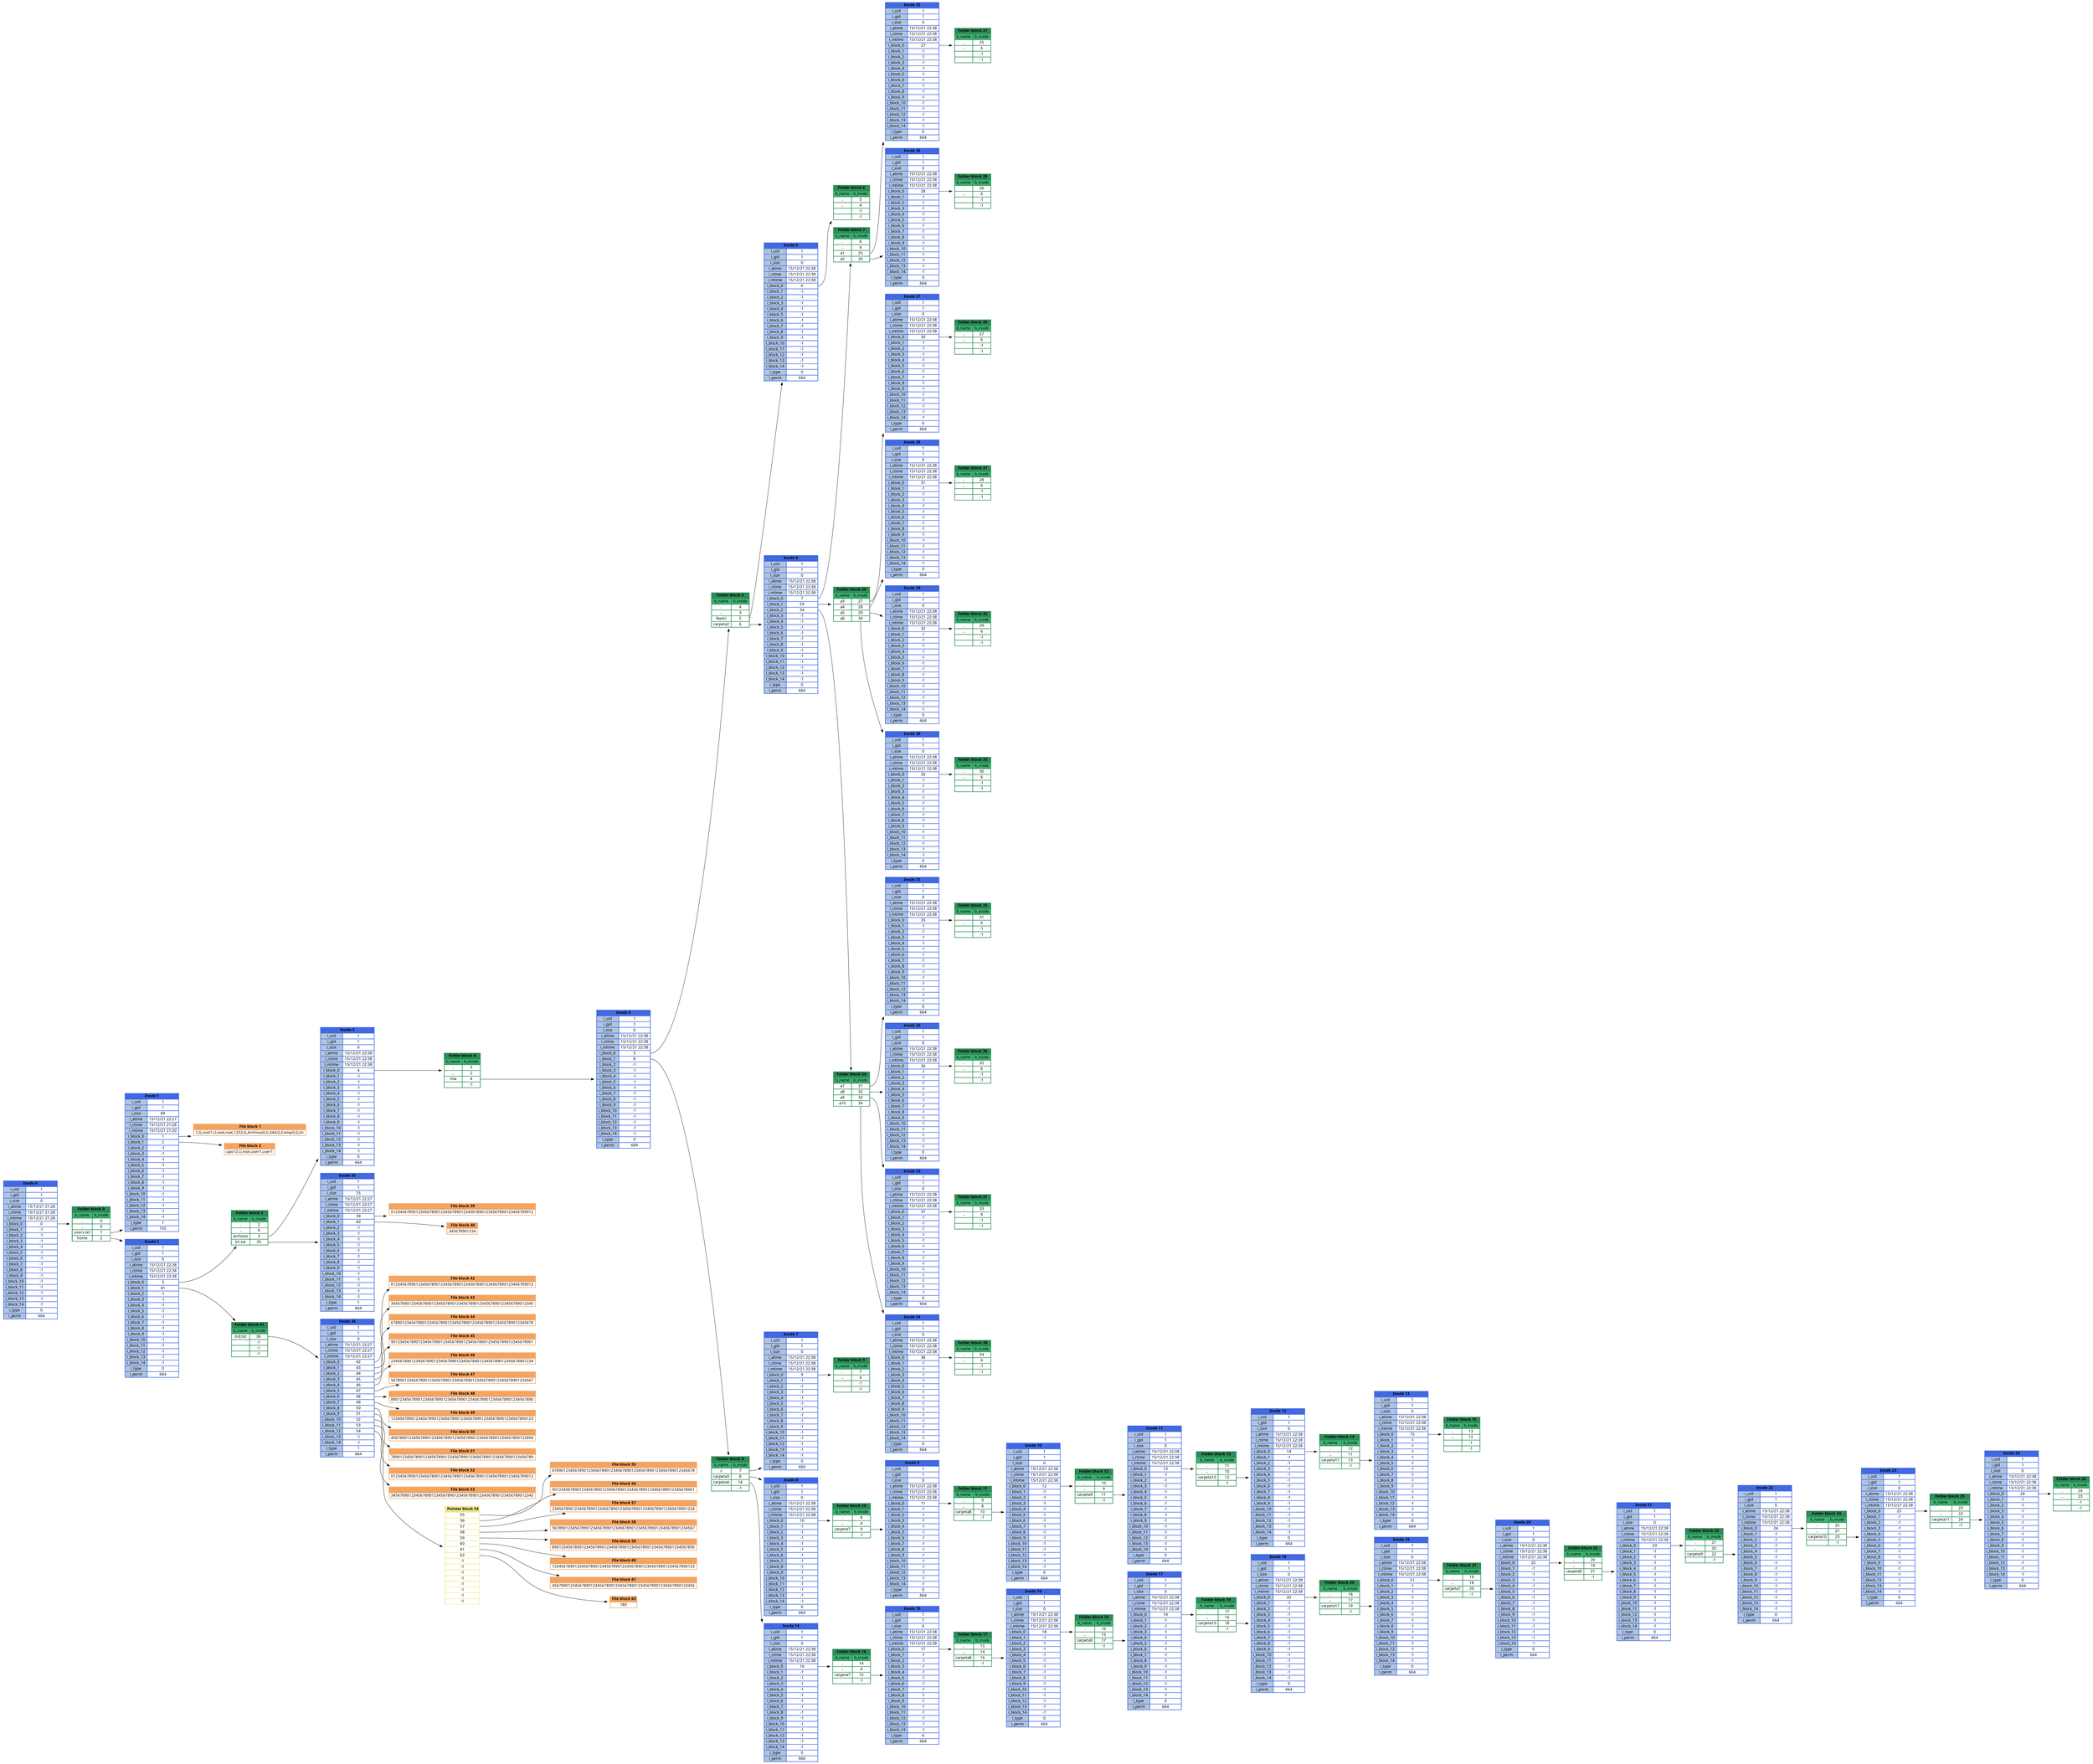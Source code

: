 digraph G{

    rankdir="LR" 
    inodo_0 [ shape=plaintext fontname="Century Gothic" label=<
   <table bgcolor="royalblue" border='0' >    <tr> <td colspan='2'><b>Inode 0</b></td></tr>
    <tr> <td bgcolor="lightsteelblue"> i_uid </td> <td bgcolor="white"> 1 </td>  </tr>
    <tr> <td bgcolor="lightsteelblue"> i_gid </td> <td bgcolor="white"> 1 </td>  </tr>
    <tr> <td bgcolor="lightsteelblue"> i_size </td><td bgcolor="white"> 0 </td> </tr>
    <tr> <td bgcolor="lightsteelblue"> i_atime </td> <td bgcolor="white"> 15/12/21 21:28 </td> </tr>
    <tr> <td bgcolor="lightsteelblue"> i_ctime </td> <td bgcolor="white"> 15/12/21 21:28 </td> </tr>
    <tr> <td bgcolor="lightsteelblue"> i_mtime </td> <td bgcolor="white"> 15/12/21 21:28 </td> </tr>
    <tr> <td bgcolor="lightsteelblue"> i_block_0 </td> <td bgcolor="white" port="f0"> 0 </td></tr>
    <tr> <td bgcolor="lightsteelblue"> i_block_1 </td> <td bgcolor="white" port="f1"> -1 </td></tr>
    <tr> <td bgcolor="lightsteelblue"> i_block_2 </td> <td bgcolor="white" port="f2"> -1 </td></tr>
    <tr> <td bgcolor="lightsteelblue"> i_block_3 </td> <td bgcolor="white" port="f3"> -1 </td></tr>
    <tr> <td bgcolor="lightsteelblue"> i_block_4 </td> <td bgcolor="white" port="f4"> -1 </td></tr>
    <tr> <td bgcolor="lightsteelblue"> i_block_5 </td> <td bgcolor="white" port="f5"> -1 </td></tr>
    <tr> <td bgcolor="lightsteelblue"> i_block_6 </td> <td bgcolor="white" port="f6"> -1 </td></tr>
    <tr> <td bgcolor="lightsteelblue"> i_block_7 </td> <td bgcolor="white" port="f7"> -1 </td></tr>
    <tr> <td bgcolor="lightsteelblue"> i_block_8 </td> <td bgcolor="white" port="f8"> -1 </td></tr>
    <tr> <td bgcolor="lightsteelblue"> i_block_9 </td> <td bgcolor="white" port="f9"> -1 </td></tr>
    <tr> <td bgcolor="lightsteelblue"> i_block_10 </td> <td bgcolor="white" port="f10"> -1 </td></tr>
    <tr> <td bgcolor="lightsteelblue"> i_block_11 </td> <td bgcolor="white" port="f11"> -1 </td></tr>
    <tr> <td bgcolor="lightsteelblue"> i_block_12 </td> <td bgcolor="white" port="f12"> -1 </td></tr>
    <tr> <td bgcolor="lightsteelblue"> i_block_13 </td> <td bgcolor="white" port="f13"> -1 </td></tr>
    <tr> <td bgcolor="lightsteelblue"> i_block_14 </td> <td bgcolor="white" port="f14"> -1 </td></tr>
    <tr> <td bgcolor="lightsteelblue"> i_type </td> <td bgcolor="white"> 0 </td>  </tr>
    <tr> <td bgcolor="lightsteelblue"> i_perm </td> <td bgcolor="white"> 664 </td>  </tr>
   </table>>]

    bloque_0 [shape=plaintext fontname="Century Gothic" label=< 
   <table bgcolor="seagreen" border='0'>
    <tr> <td colspan='2'><b>Folder block 0</b></td></tr>
    <tr> <td bgcolor="mediumseagreen"> b_name </td> <td bgcolor="mediumseagreen"> b_inode </td></tr>
    <tr> <td bgcolor="white" > . </td> <td bgcolor="white"  port="f0"> 0 </td></tr>
    <tr> <td bgcolor="white" > .. </td> <td bgcolor="white"  port="f1"> 0 </td></tr>
    <tr> <td bgcolor="white" > users.txt </td> <td bgcolor="white"  port="f2"> 1 </td></tr>
    <tr> <td bgcolor="white" > home </td> <td bgcolor="white"  port="f3"> 2 </td></tr>
   </table>>]

    bloque_0:f2 -> inodo_1;
    bloque_0:f3 -> inodo_2;
    inodo_0:f0 -> bloque_0; 
    inodo_1 [ shape=plaintext fontname="Century Gothic" label=<
   <table bgcolor="royalblue" border='0' >    <tr> <td colspan='2'><b>Inode 1</b></td></tr>
    <tr> <td bgcolor="lightsteelblue"> i_uid </td> <td bgcolor="white"> 1 </td>  </tr>
    <tr> <td bgcolor="lightsteelblue"> i_gid </td> <td bgcolor="white"> 1 </td>  </tr>
    <tr> <td bgcolor="lightsteelblue"> i_size </td><td bgcolor="white"> 89 </td> </tr>
    <tr> <td bgcolor="lightsteelblue"> i_atime </td> <td bgcolor="white"> 15/12/21 22:27 </td> </tr>
    <tr> <td bgcolor="lightsteelblue"> i_ctime </td> <td bgcolor="white"> 15/12/21 21:28 </td> </tr>
    <tr> <td bgcolor="lightsteelblue"> i_mtime </td> <td bgcolor="white"> 15/12/21 21:20 </td> </tr>
    <tr> <td bgcolor="lightsteelblue"> i_block_0 </td> <td bgcolor="white" port="f0"> 1 </td></tr>
    <tr> <td bgcolor="lightsteelblue"> i_block_1 </td> <td bgcolor="white" port="f1"> 2 </td></tr>
    <tr> <td bgcolor="lightsteelblue"> i_block_2 </td> <td bgcolor="white" port="f2"> -1 </td></tr>
    <tr> <td bgcolor="lightsteelblue"> i_block_3 </td> <td bgcolor="white" port="f3"> -1 </td></tr>
    <tr> <td bgcolor="lightsteelblue"> i_block_4 </td> <td bgcolor="white" port="f4"> -1 </td></tr>
    <tr> <td bgcolor="lightsteelblue"> i_block_5 </td> <td bgcolor="white" port="f5"> -1 </td></tr>
    <tr> <td bgcolor="lightsteelblue"> i_block_6 </td> <td bgcolor="white" port="f6"> -1 </td></tr>
    <tr> <td bgcolor="lightsteelblue"> i_block_7 </td> <td bgcolor="white" port="f7"> -1 </td></tr>
    <tr> <td bgcolor="lightsteelblue"> i_block_8 </td> <td bgcolor="white" port="f8"> -1 </td></tr>
    <tr> <td bgcolor="lightsteelblue"> i_block_9 </td> <td bgcolor="white" port="f9"> -1 </td></tr>
    <tr> <td bgcolor="lightsteelblue"> i_block_10 </td> <td bgcolor="white" port="f10"> -1 </td></tr>
    <tr> <td bgcolor="lightsteelblue"> i_block_11 </td> <td bgcolor="white" port="f11"> -1 </td></tr>
    <tr> <td bgcolor="lightsteelblue"> i_block_12 </td> <td bgcolor="white" port="f12"> -1 </td></tr>
    <tr> <td bgcolor="lightsteelblue"> i_block_13 </td> <td bgcolor="white" port="f13"> -1 </td></tr>
    <tr> <td bgcolor="lightsteelblue"> i_block_14 </td> <td bgcolor="white" port="f14"> -1 </td></tr>
    <tr> <td bgcolor="lightsteelblue"> i_type </td> <td bgcolor="white"> 1 </td>  </tr>
    <tr> <td bgcolor="lightsteelblue"> i_perm </td> <td bgcolor="white"> 755 </td>  </tr>
   </table>>]

    bloque_1 [shape=plaintext fontname="Century Gothic" label=< 
   <table border='0' bgcolor="sandybrown">
    <tr> <td> <b>File block 1</b></td></tr>
    <tr> <td bgcolor="white"> 1,G,root
1,U,root,root,123
2,G,Archivos
0,G,SA
4,G,Compi
5,G,Gr </td></tr>
   </table>>]

    inodo_1:f0 -> bloque_1; 
    bloque_2 [shape=plaintext fontname="Century Gothic" label=< 
   <table border='0' bgcolor="sandybrown">
    <tr> <td> <b>File block 2</b></td></tr>
    <tr> <td bgcolor="white"> upo1
2,U,root,user1,user1
 </td></tr>
   </table>>]

    inodo_1:f1 -> bloque_2; 
    inodo_2 [ shape=plaintext fontname="Century Gothic" label=<
   <table bgcolor="royalblue" border='0' >    <tr> <td colspan='2'><b>Inode 2</b></td></tr>
    <tr> <td bgcolor="lightsteelblue"> i_uid </td> <td bgcolor="white"> 1 </td>  </tr>
    <tr> <td bgcolor="lightsteelblue"> i_gid </td> <td bgcolor="white"> 1 </td>  </tr>
    <tr> <td bgcolor="lightsteelblue"> i_size </td><td bgcolor="white"> 0 </td> </tr>
    <tr> <td bgcolor="lightsteelblue"> i_atime </td> <td bgcolor="white"> 15/12/21 22:38 </td> </tr>
    <tr> <td bgcolor="lightsteelblue"> i_ctime </td> <td bgcolor="white"> 15/12/21 22:38 </td> </tr>
    <tr> <td bgcolor="lightsteelblue"> i_mtime </td> <td bgcolor="white"> 15/12/21 22:38 </td> </tr>
    <tr> <td bgcolor="lightsteelblue"> i_block_0 </td> <td bgcolor="white" port="f0"> 3 </td></tr>
    <tr> <td bgcolor="lightsteelblue"> i_block_1 </td> <td bgcolor="white" port="f1"> 41 </td></tr>
    <tr> <td bgcolor="lightsteelblue"> i_block_2 </td> <td bgcolor="white" port="f2"> -1 </td></tr>
    <tr> <td bgcolor="lightsteelblue"> i_block_3 </td> <td bgcolor="white" port="f3"> -1 </td></tr>
    <tr> <td bgcolor="lightsteelblue"> i_block_4 </td> <td bgcolor="white" port="f4"> -1 </td></tr>
    <tr> <td bgcolor="lightsteelblue"> i_block_5 </td> <td bgcolor="white" port="f5"> -1 </td></tr>
    <tr> <td bgcolor="lightsteelblue"> i_block_6 </td> <td bgcolor="white" port="f6"> -1 </td></tr>
    <tr> <td bgcolor="lightsteelblue"> i_block_7 </td> <td bgcolor="white" port="f7"> -1 </td></tr>
    <tr> <td bgcolor="lightsteelblue"> i_block_8 </td> <td bgcolor="white" port="f8"> -1 </td></tr>
    <tr> <td bgcolor="lightsteelblue"> i_block_9 </td> <td bgcolor="white" port="f9"> -1 </td></tr>
    <tr> <td bgcolor="lightsteelblue"> i_block_10 </td> <td bgcolor="white" port="f10"> -1 </td></tr>
    <tr> <td bgcolor="lightsteelblue"> i_block_11 </td> <td bgcolor="white" port="f11"> -1 </td></tr>
    <tr> <td bgcolor="lightsteelblue"> i_block_12 </td> <td bgcolor="white" port="f12"> -1 </td></tr>
    <tr> <td bgcolor="lightsteelblue"> i_block_13 </td> <td bgcolor="white" port="f13"> -1 </td></tr>
    <tr> <td bgcolor="lightsteelblue"> i_block_14 </td> <td bgcolor="white" port="f14"> -1 </td></tr>
    <tr> <td bgcolor="lightsteelblue"> i_type </td> <td bgcolor="white"> 0 </td>  </tr>
    <tr> <td bgcolor="lightsteelblue"> i_perm </td> <td bgcolor="white"> 664 </td>  </tr>
   </table>>]

    bloque_3 [shape=plaintext fontname="Century Gothic" label=< 
   <table bgcolor="seagreen" border='0'>
    <tr> <td colspan='2'><b>Folder block 3</b></td></tr>
    <tr> <td bgcolor="mediumseagreen"> b_name </td> <td bgcolor="mediumseagreen"> b_inode </td></tr>
    <tr> <td bgcolor="white" > . </td> <td bgcolor="white"  port="f0"> 2 </td></tr>
    <tr> <td bgcolor="white" > .. </td> <td bgcolor="white"  port="f1"> 0 </td></tr>
    <tr> <td bgcolor="white" > archivos </td> <td bgcolor="white"  port="f2"> 3 </td></tr>
    <tr> <td bgcolor="white" > b1.txt </td> <td bgcolor="white"  port="f3"> 35 </td></tr>
   </table>>]

    bloque_3:f2 -> inodo_3;
    bloque_3:f3 -> inodo_35;
    inodo_2:f0 -> bloque_3; 
    bloque_41 [shape=plaintext fontname="Century Gothic" label=< 
   <table bgcolor="seagreen" border='0'>
    <tr> <td colspan='2'><b>Folder block 41</b></td></tr>
    <tr> <td bgcolor="mediumseagreen"> b_name </td> <td bgcolor="mediumseagreen"> b_inode </td></tr>
    <tr> <td bgcolor="white" > ind.txt </td> <td bgcolor="white"  port="f0"> 36 </td></tr>
    <tr> <td bgcolor="white" >  </td> <td bgcolor="white"  port="f1"> -1 </td></tr>
    <tr> <td bgcolor="white" >  </td> <td bgcolor="white"  port="f2"> -1 </td></tr>
    <tr> <td bgcolor="white" >  </td> <td bgcolor="white"  port="f3"> -1 </td></tr>
   </table>>]

    bloque_41:f0 -> inodo_36;
    inodo_2:f1 -> bloque_41; 
    inodo_3 [ shape=plaintext fontname="Century Gothic" label=<
   <table bgcolor="royalblue" border='0' >    <tr> <td colspan='2'><b>Inode 3</b></td></tr>
    <tr> <td bgcolor="lightsteelblue"> i_uid </td> <td bgcolor="white"> 1 </td>  </tr>
    <tr> <td bgcolor="lightsteelblue"> i_gid </td> <td bgcolor="white"> 1 </td>  </tr>
    <tr> <td bgcolor="lightsteelblue"> i_size </td><td bgcolor="white"> 0 </td> </tr>
    <tr> <td bgcolor="lightsteelblue"> i_atime </td> <td bgcolor="white"> 15/12/21 22:38 </td> </tr>
    <tr> <td bgcolor="lightsteelblue"> i_ctime </td> <td bgcolor="white"> 15/12/21 22:38 </td> </tr>
    <tr> <td bgcolor="lightsteelblue"> i_mtime </td> <td bgcolor="white"> 15/12/21 22:38 </td> </tr>
    <tr> <td bgcolor="lightsteelblue"> i_block_0 </td> <td bgcolor="white" port="f0"> 4 </td></tr>
    <tr> <td bgcolor="lightsteelblue"> i_block_1 </td> <td bgcolor="white" port="f1"> -1 </td></tr>
    <tr> <td bgcolor="lightsteelblue"> i_block_2 </td> <td bgcolor="white" port="f2"> -1 </td></tr>
    <tr> <td bgcolor="lightsteelblue"> i_block_3 </td> <td bgcolor="white" port="f3"> -1 </td></tr>
    <tr> <td bgcolor="lightsteelblue"> i_block_4 </td> <td bgcolor="white" port="f4"> -1 </td></tr>
    <tr> <td bgcolor="lightsteelblue"> i_block_5 </td> <td bgcolor="white" port="f5"> -1 </td></tr>
    <tr> <td bgcolor="lightsteelblue"> i_block_6 </td> <td bgcolor="white" port="f6"> -1 </td></tr>
    <tr> <td bgcolor="lightsteelblue"> i_block_7 </td> <td bgcolor="white" port="f7"> -1 </td></tr>
    <tr> <td bgcolor="lightsteelblue"> i_block_8 </td> <td bgcolor="white" port="f8"> -1 </td></tr>
    <tr> <td bgcolor="lightsteelblue"> i_block_9 </td> <td bgcolor="white" port="f9"> -1 </td></tr>
    <tr> <td bgcolor="lightsteelblue"> i_block_10 </td> <td bgcolor="white" port="f10"> -1 </td></tr>
    <tr> <td bgcolor="lightsteelblue"> i_block_11 </td> <td bgcolor="white" port="f11"> -1 </td></tr>
    <tr> <td bgcolor="lightsteelblue"> i_block_12 </td> <td bgcolor="white" port="f12"> -1 </td></tr>
    <tr> <td bgcolor="lightsteelblue"> i_block_13 </td> <td bgcolor="white" port="f13"> -1 </td></tr>
    <tr> <td bgcolor="lightsteelblue"> i_block_14 </td> <td bgcolor="white" port="f14"> -1 </td></tr>
    <tr> <td bgcolor="lightsteelblue"> i_type </td> <td bgcolor="white"> 0 </td>  </tr>
    <tr> <td bgcolor="lightsteelblue"> i_perm </td> <td bgcolor="white"> 664 </td>  </tr>
   </table>>]

    bloque_4 [shape=plaintext fontname="Century Gothic" label=< 
   <table bgcolor="seagreen" border='0'>
    <tr> <td colspan='2'><b>Folder block 4</b></td></tr>
    <tr> <td bgcolor="mediumseagreen"> b_name </td> <td bgcolor="mediumseagreen"> b_inode </td></tr>
    <tr> <td bgcolor="white" > . </td> <td bgcolor="white"  port="f0"> 3 </td></tr>
    <tr> <td bgcolor="white" > .. </td> <td bgcolor="white"  port="f1"> 2 </td></tr>
    <tr> <td bgcolor="white" > mia </td> <td bgcolor="white"  port="f2"> 4 </td></tr>
    <tr> <td bgcolor="white" >  </td> <td bgcolor="white"  port="f3"> -1 </td></tr>
   </table>>]

    bloque_4:f2 -> inodo_4;
    inodo_3:f0 -> bloque_4; 
    inodo_4 [ shape=plaintext fontname="Century Gothic" label=<
   <table bgcolor="royalblue" border='0' >    <tr> <td colspan='2'><b>Inode 4</b></td></tr>
    <tr> <td bgcolor="lightsteelblue"> i_uid </td> <td bgcolor="white"> 1 </td>  </tr>
    <tr> <td bgcolor="lightsteelblue"> i_gid </td> <td bgcolor="white"> 1 </td>  </tr>
    <tr> <td bgcolor="lightsteelblue"> i_size </td><td bgcolor="white"> 0 </td> </tr>
    <tr> <td bgcolor="lightsteelblue"> i_atime </td> <td bgcolor="white"> 15/12/21 22:38 </td> </tr>
    <tr> <td bgcolor="lightsteelblue"> i_ctime </td> <td bgcolor="white"> 15/12/21 22:38 </td> </tr>
    <tr> <td bgcolor="lightsteelblue"> i_mtime </td> <td bgcolor="white"> 15/12/21 22:38 </td> </tr>
    <tr> <td bgcolor="lightsteelblue"> i_block_0 </td> <td bgcolor="white" port="f0"> 5 </td></tr>
    <tr> <td bgcolor="lightsteelblue"> i_block_1 </td> <td bgcolor="white" port="f1"> 8 </td></tr>
    <tr> <td bgcolor="lightsteelblue"> i_block_2 </td> <td bgcolor="white" port="f2"> -1 </td></tr>
    <tr> <td bgcolor="lightsteelblue"> i_block_3 </td> <td bgcolor="white" port="f3"> -1 </td></tr>
    <tr> <td bgcolor="lightsteelblue"> i_block_4 </td> <td bgcolor="white" port="f4"> -1 </td></tr>
    <tr> <td bgcolor="lightsteelblue"> i_block_5 </td> <td bgcolor="white" port="f5"> -1 </td></tr>
    <tr> <td bgcolor="lightsteelblue"> i_block_6 </td> <td bgcolor="white" port="f6"> -1 </td></tr>
    <tr> <td bgcolor="lightsteelblue"> i_block_7 </td> <td bgcolor="white" port="f7"> -1 </td></tr>
    <tr> <td bgcolor="lightsteelblue"> i_block_8 </td> <td bgcolor="white" port="f8"> -1 </td></tr>
    <tr> <td bgcolor="lightsteelblue"> i_block_9 </td> <td bgcolor="white" port="f9"> -1 </td></tr>
    <tr> <td bgcolor="lightsteelblue"> i_block_10 </td> <td bgcolor="white" port="f10"> -1 </td></tr>
    <tr> <td bgcolor="lightsteelblue"> i_block_11 </td> <td bgcolor="white" port="f11"> -1 </td></tr>
    <tr> <td bgcolor="lightsteelblue"> i_block_12 </td> <td bgcolor="white" port="f12"> -1 </td></tr>
    <tr> <td bgcolor="lightsteelblue"> i_block_13 </td> <td bgcolor="white" port="f13"> -1 </td></tr>
    <tr> <td bgcolor="lightsteelblue"> i_block_14 </td> <td bgcolor="white" port="f14"> -1 </td></tr>
    <tr> <td bgcolor="lightsteelblue"> i_type </td> <td bgcolor="white"> 0 </td>  </tr>
    <tr> <td bgcolor="lightsteelblue"> i_perm </td> <td bgcolor="white"> 664 </td>  </tr>
   </table>>]

    bloque_5 [shape=plaintext fontname="Century Gothic" label=< 
   <table bgcolor="seagreen" border='0'>
    <tr> <td colspan='2'><b>Folder block 5</b></td></tr>
    <tr> <td bgcolor="mediumseagreen"> b_name </td> <td bgcolor="mediumseagreen"> b_inode </td></tr>
    <tr> <td bgcolor="white" > . </td> <td bgcolor="white"  port="f0"> 4 </td></tr>
    <tr> <td bgcolor="white" > .. </td> <td bgcolor="white"  port="f1"> 3 </td></tr>
    <tr> <td bgcolor="white" > faseU </td> <td bgcolor="white"  port="f2"> 5 </td></tr>
    <tr> <td bgcolor="white" > carpeta2 </td> <td bgcolor="white"  port="f3"> 6 </td></tr>
   </table>>]

    bloque_5:f2 -> inodo_5;
    bloque_5:f3 -> inodo_6;
    inodo_4:f0 -> bloque_5; 
    bloque_8 [shape=plaintext fontname="Century Gothic" label=< 
   <table bgcolor="seagreen" border='0'>
    <tr> <td colspan='2'><b>Folder block 8</b></td></tr>
    <tr> <td bgcolor="mediumseagreen"> b_name </td> <td bgcolor="mediumseagreen"> b_inode </td></tr>
    <tr> <td bgcolor="white" > z </td> <td bgcolor="white"  port="f0"> 7 </td></tr>
    <tr> <td bgcolor="white" > carpeta3 </td> <td bgcolor="white"  port="f1"> 8 </td></tr>
    <tr> <td bgcolor="white" > carpeta4 </td> <td bgcolor="white"  port="f2"> 14 </td></tr>
    <tr> <td bgcolor="white" >  </td> <td bgcolor="white"  port="f3"> -1 </td></tr>
   </table>>]

    bloque_8:f0 -> inodo_7;
    bloque_8:f1 -> inodo_8;
    bloque_8:f2 -> inodo_14;
    inodo_4:f1 -> bloque_8; 
    inodo_5 [ shape=plaintext fontname="Century Gothic" label=<
   <table bgcolor="royalblue" border='0' >    <tr> <td colspan='2'><b>Inode 5</b></td></tr>
    <tr> <td bgcolor="lightsteelblue"> i_uid </td> <td bgcolor="white"> 1 </td>  </tr>
    <tr> <td bgcolor="lightsteelblue"> i_gid </td> <td bgcolor="white"> 1 </td>  </tr>
    <tr> <td bgcolor="lightsteelblue"> i_size </td><td bgcolor="white"> 0 </td> </tr>
    <tr> <td bgcolor="lightsteelblue"> i_atime </td> <td bgcolor="white"> 15/12/21 22:38 </td> </tr>
    <tr> <td bgcolor="lightsteelblue"> i_ctime </td> <td bgcolor="white"> 15/12/21 22:38 </td> </tr>
    <tr> <td bgcolor="lightsteelblue"> i_mtime </td> <td bgcolor="white"> 15/12/21 22:38 </td> </tr>
    <tr> <td bgcolor="lightsteelblue"> i_block_0 </td> <td bgcolor="white" port="f0"> 6 </td></tr>
    <tr> <td bgcolor="lightsteelblue"> i_block_1 </td> <td bgcolor="white" port="f1"> -1 </td></tr>
    <tr> <td bgcolor="lightsteelblue"> i_block_2 </td> <td bgcolor="white" port="f2"> -1 </td></tr>
    <tr> <td bgcolor="lightsteelblue"> i_block_3 </td> <td bgcolor="white" port="f3"> -1 </td></tr>
    <tr> <td bgcolor="lightsteelblue"> i_block_4 </td> <td bgcolor="white" port="f4"> -1 </td></tr>
    <tr> <td bgcolor="lightsteelblue"> i_block_5 </td> <td bgcolor="white" port="f5"> -1 </td></tr>
    <tr> <td bgcolor="lightsteelblue"> i_block_6 </td> <td bgcolor="white" port="f6"> -1 </td></tr>
    <tr> <td bgcolor="lightsteelblue"> i_block_7 </td> <td bgcolor="white" port="f7"> -1 </td></tr>
    <tr> <td bgcolor="lightsteelblue"> i_block_8 </td> <td bgcolor="white" port="f8"> -1 </td></tr>
    <tr> <td bgcolor="lightsteelblue"> i_block_9 </td> <td bgcolor="white" port="f9"> -1 </td></tr>
    <tr> <td bgcolor="lightsteelblue"> i_block_10 </td> <td bgcolor="white" port="f10"> -1 </td></tr>
    <tr> <td bgcolor="lightsteelblue"> i_block_11 </td> <td bgcolor="white" port="f11"> -1 </td></tr>
    <tr> <td bgcolor="lightsteelblue"> i_block_12 </td> <td bgcolor="white" port="f12"> -1 </td></tr>
    <tr> <td bgcolor="lightsteelblue"> i_block_13 </td> <td bgcolor="white" port="f13"> -1 </td></tr>
    <tr> <td bgcolor="lightsteelblue"> i_block_14 </td> <td bgcolor="white" port="f14"> -1 </td></tr>
    <tr> <td bgcolor="lightsteelblue"> i_type </td> <td bgcolor="white"> 0 </td>  </tr>
    <tr> <td bgcolor="lightsteelblue"> i_perm </td> <td bgcolor="white"> 664 </td>  </tr>
   </table>>]

    bloque_6 [shape=plaintext fontname="Century Gothic" label=< 
   <table bgcolor="seagreen" border='0'>
    <tr> <td colspan='2'><b>Folder block 6</b></td></tr>
    <tr> <td bgcolor="mediumseagreen"> b_name </td> <td bgcolor="mediumseagreen"> b_inode </td></tr>
    <tr> <td bgcolor="white" > . </td> <td bgcolor="white"  port="f0"> 5 </td></tr>
    <tr> <td bgcolor="white" > .. </td> <td bgcolor="white"  port="f1"> 4 </td></tr>
    <tr> <td bgcolor="white" >  </td> <td bgcolor="white"  port="f2"> -1 </td></tr>
    <tr> <td bgcolor="white" >  </td> <td bgcolor="white"  port="f3"> -1 </td></tr>
   </table>>]

    inodo_5:f0 -> bloque_6; 
    inodo_6 [ shape=plaintext fontname="Century Gothic" label=<
   <table bgcolor="royalblue" border='0' >    <tr> <td colspan='2'><b>Inode 6</b></td></tr>
    <tr> <td bgcolor="lightsteelblue"> i_uid </td> <td bgcolor="white"> 1 </td>  </tr>
    <tr> <td bgcolor="lightsteelblue"> i_gid </td> <td bgcolor="white"> 1 </td>  </tr>
    <tr> <td bgcolor="lightsteelblue"> i_size </td><td bgcolor="white"> 0 </td> </tr>
    <tr> <td bgcolor="lightsteelblue"> i_atime </td> <td bgcolor="white"> 15/12/21 22:38 </td> </tr>
    <tr> <td bgcolor="lightsteelblue"> i_ctime </td> <td bgcolor="white"> 15/12/21 22:38 </td> </tr>
    <tr> <td bgcolor="lightsteelblue"> i_mtime </td> <td bgcolor="white"> 15/12/21 22:38 </td> </tr>
    <tr> <td bgcolor="lightsteelblue"> i_block_0 </td> <td bgcolor="white" port="f0"> 7 </td></tr>
    <tr> <td bgcolor="lightsteelblue"> i_block_1 </td> <td bgcolor="white" port="f1"> 29 </td></tr>
    <tr> <td bgcolor="lightsteelblue"> i_block_2 </td> <td bgcolor="white" port="f2"> 34 </td></tr>
    <tr> <td bgcolor="lightsteelblue"> i_block_3 </td> <td bgcolor="white" port="f3"> -1 </td></tr>
    <tr> <td bgcolor="lightsteelblue"> i_block_4 </td> <td bgcolor="white" port="f4"> -1 </td></tr>
    <tr> <td bgcolor="lightsteelblue"> i_block_5 </td> <td bgcolor="white" port="f5"> -1 </td></tr>
    <tr> <td bgcolor="lightsteelblue"> i_block_6 </td> <td bgcolor="white" port="f6"> -1 </td></tr>
    <tr> <td bgcolor="lightsteelblue"> i_block_7 </td> <td bgcolor="white" port="f7"> -1 </td></tr>
    <tr> <td bgcolor="lightsteelblue"> i_block_8 </td> <td bgcolor="white" port="f8"> -1 </td></tr>
    <tr> <td bgcolor="lightsteelblue"> i_block_9 </td> <td bgcolor="white" port="f9"> -1 </td></tr>
    <tr> <td bgcolor="lightsteelblue"> i_block_10 </td> <td bgcolor="white" port="f10"> -1 </td></tr>
    <tr> <td bgcolor="lightsteelblue"> i_block_11 </td> <td bgcolor="white" port="f11"> -1 </td></tr>
    <tr> <td bgcolor="lightsteelblue"> i_block_12 </td> <td bgcolor="white" port="f12"> -1 </td></tr>
    <tr> <td bgcolor="lightsteelblue"> i_block_13 </td> <td bgcolor="white" port="f13"> -1 </td></tr>
    <tr> <td bgcolor="lightsteelblue"> i_block_14 </td> <td bgcolor="white" port="f14"> -1 </td></tr>
    <tr> <td bgcolor="lightsteelblue"> i_type </td> <td bgcolor="white"> 0 </td>  </tr>
    <tr> <td bgcolor="lightsteelblue"> i_perm </td> <td bgcolor="white"> 664 </td>  </tr>
   </table>>]

    bloque_7 [shape=plaintext fontname="Century Gothic" label=< 
   <table bgcolor="seagreen" border='0'>
    <tr> <td colspan='2'><b>Folder block 7</b></td></tr>
    <tr> <td bgcolor="mediumseagreen"> b_name </td> <td bgcolor="mediumseagreen"> b_inode </td></tr>
    <tr> <td bgcolor="white" > . </td> <td bgcolor="white"  port="f0"> 6 </td></tr>
    <tr> <td bgcolor="white" > .. </td> <td bgcolor="white"  port="f1"> 4 </td></tr>
    <tr> <td bgcolor="white" > a1 </td> <td bgcolor="white"  port="f2"> 25 </td></tr>
    <tr> <td bgcolor="white" > a2 </td> <td bgcolor="white"  port="f3"> 26 </td></tr>
   </table>>]

    bloque_7:f2 -> inodo_25;
    bloque_7:f3 -> inodo_26;
    inodo_6:f0 -> bloque_7; 
    bloque_29 [shape=plaintext fontname="Century Gothic" label=< 
   <table bgcolor="seagreen" border='0'>
    <tr> <td colspan='2'><b>Folder block 29</b></td></tr>
    <tr> <td bgcolor="mediumseagreen"> b_name </td> <td bgcolor="mediumseagreen"> b_inode </td></tr>
    <tr> <td bgcolor="white" > a3 </td> <td bgcolor="white"  port="f0"> 27 </td></tr>
    <tr> <td bgcolor="white" > a4 </td> <td bgcolor="white"  port="f1"> 28 </td></tr>
    <tr> <td bgcolor="white" > a5 </td> <td bgcolor="white"  port="f2"> 29 </td></tr>
    <tr> <td bgcolor="white" > a6 </td> <td bgcolor="white"  port="f3"> 30 </td></tr>
   </table>>]

    bloque_29:f0 -> inodo_27;
    bloque_29:f1 -> inodo_28;
    bloque_29:f2 -> inodo_29;
    bloque_29:f3 -> inodo_30;
    inodo_6:f1 -> bloque_29; 
    bloque_34 [shape=plaintext fontname="Century Gothic" label=< 
   <table bgcolor="seagreen" border='0'>
    <tr> <td colspan='2'><b>Folder block 34</b></td></tr>
    <tr> <td bgcolor="mediumseagreen"> b_name </td> <td bgcolor="mediumseagreen"> b_inode </td></tr>
    <tr> <td bgcolor="white" > a7 </td> <td bgcolor="white"  port="f0"> 31 </td></tr>
    <tr> <td bgcolor="white" > a8 </td> <td bgcolor="white"  port="f1"> 32 </td></tr>
    <tr> <td bgcolor="white" > a9 </td> <td bgcolor="white"  port="f2"> 33 </td></tr>
    <tr> <td bgcolor="white" > a10 </td> <td bgcolor="white"  port="f3"> 34 </td></tr>
   </table>>]

    bloque_34:f0 -> inodo_31;
    bloque_34:f1 -> inodo_32;
    bloque_34:f2 -> inodo_33;
    bloque_34:f3 -> inodo_34;
    inodo_6:f2 -> bloque_34; 
    inodo_7 [ shape=plaintext fontname="Century Gothic" label=<
   <table bgcolor="royalblue" border='0' >    <tr> <td colspan='2'><b>Inode 7</b></td></tr>
    <tr> <td bgcolor="lightsteelblue"> i_uid </td> <td bgcolor="white"> 1 </td>  </tr>
    <tr> <td bgcolor="lightsteelblue"> i_gid </td> <td bgcolor="white"> 1 </td>  </tr>
    <tr> <td bgcolor="lightsteelblue"> i_size </td><td bgcolor="white"> 0 </td> </tr>
    <tr> <td bgcolor="lightsteelblue"> i_atime </td> <td bgcolor="white"> 15/12/21 22:38 </td> </tr>
    <tr> <td bgcolor="lightsteelblue"> i_ctime </td> <td bgcolor="white"> 15/12/21 22:38 </td> </tr>
    <tr> <td bgcolor="lightsteelblue"> i_mtime </td> <td bgcolor="white"> 15/12/21 22:38 </td> </tr>
    <tr> <td bgcolor="lightsteelblue"> i_block_0 </td> <td bgcolor="white" port="f0"> 9 </td></tr>
    <tr> <td bgcolor="lightsteelblue"> i_block_1 </td> <td bgcolor="white" port="f1"> -1 </td></tr>
    <tr> <td bgcolor="lightsteelblue"> i_block_2 </td> <td bgcolor="white" port="f2"> -1 </td></tr>
    <tr> <td bgcolor="lightsteelblue"> i_block_3 </td> <td bgcolor="white" port="f3"> -1 </td></tr>
    <tr> <td bgcolor="lightsteelblue"> i_block_4 </td> <td bgcolor="white" port="f4"> -1 </td></tr>
    <tr> <td bgcolor="lightsteelblue"> i_block_5 </td> <td bgcolor="white" port="f5"> -1 </td></tr>
    <tr> <td bgcolor="lightsteelblue"> i_block_6 </td> <td bgcolor="white" port="f6"> -1 </td></tr>
    <tr> <td bgcolor="lightsteelblue"> i_block_7 </td> <td bgcolor="white" port="f7"> -1 </td></tr>
    <tr> <td bgcolor="lightsteelblue"> i_block_8 </td> <td bgcolor="white" port="f8"> -1 </td></tr>
    <tr> <td bgcolor="lightsteelblue"> i_block_9 </td> <td bgcolor="white" port="f9"> -1 </td></tr>
    <tr> <td bgcolor="lightsteelblue"> i_block_10 </td> <td bgcolor="white" port="f10"> -1 </td></tr>
    <tr> <td bgcolor="lightsteelblue"> i_block_11 </td> <td bgcolor="white" port="f11"> -1 </td></tr>
    <tr> <td bgcolor="lightsteelblue"> i_block_12 </td> <td bgcolor="white" port="f12"> -1 </td></tr>
    <tr> <td bgcolor="lightsteelblue"> i_block_13 </td> <td bgcolor="white" port="f13"> -1 </td></tr>
    <tr> <td bgcolor="lightsteelblue"> i_block_14 </td> <td bgcolor="white" port="f14"> -1 </td></tr>
    <tr> <td bgcolor="lightsteelblue"> i_type </td> <td bgcolor="white"> 0 </td>  </tr>
    <tr> <td bgcolor="lightsteelblue"> i_perm </td> <td bgcolor="white"> 664 </td>  </tr>
   </table>>]

    bloque_9 [shape=plaintext fontname="Century Gothic" label=< 
   <table bgcolor="seagreen" border='0'>
    <tr> <td colspan='2'><b>Folder block 9</b></td></tr>
    <tr> <td bgcolor="mediumseagreen"> b_name </td> <td bgcolor="mediumseagreen"> b_inode </td></tr>
    <tr> <td bgcolor="white" > . </td> <td bgcolor="white"  port="f0"> 7 </td></tr>
    <tr> <td bgcolor="white" > .. </td> <td bgcolor="white"  port="f1"> 4 </td></tr>
    <tr> <td bgcolor="white" >  </td> <td bgcolor="white"  port="f2"> -1 </td></tr>
    <tr> <td bgcolor="white" >  </td> <td bgcolor="white"  port="f3"> -1 </td></tr>
   </table>>]

    inodo_7:f0 -> bloque_9; 
    inodo_8 [ shape=plaintext fontname="Century Gothic" label=<
   <table bgcolor="royalblue" border='0' >    <tr> <td colspan='2'><b>Inode 8</b></td></tr>
    <tr> <td bgcolor="lightsteelblue"> i_uid </td> <td bgcolor="white"> 1 </td>  </tr>
    <tr> <td bgcolor="lightsteelblue"> i_gid </td> <td bgcolor="white"> 1 </td>  </tr>
    <tr> <td bgcolor="lightsteelblue"> i_size </td><td bgcolor="white"> 0 </td> </tr>
    <tr> <td bgcolor="lightsteelblue"> i_atime </td> <td bgcolor="white"> 15/12/21 22:38 </td> </tr>
    <tr> <td bgcolor="lightsteelblue"> i_ctime </td> <td bgcolor="white"> 15/12/21 22:38 </td> </tr>
    <tr> <td bgcolor="lightsteelblue"> i_mtime </td> <td bgcolor="white"> 15/12/21 22:38 </td> </tr>
    <tr> <td bgcolor="lightsteelblue"> i_block_0 </td> <td bgcolor="white" port="f0"> 10 </td></tr>
    <tr> <td bgcolor="lightsteelblue"> i_block_1 </td> <td bgcolor="white" port="f1"> -1 </td></tr>
    <tr> <td bgcolor="lightsteelblue"> i_block_2 </td> <td bgcolor="white" port="f2"> -1 </td></tr>
    <tr> <td bgcolor="lightsteelblue"> i_block_3 </td> <td bgcolor="white" port="f3"> -1 </td></tr>
    <tr> <td bgcolor="lightsteelblue"> i_block_4 </td> <td bgcolor="white" port="f4"> -1 </td></tr>
    <tr> <td bgcolor="lightsteelblue"> i_block_5 </td> <td bgcolor="white" port="f5"> -1 </td></tr>
    <tr> <td bgcolor="lightsteelblue"> i_block_6 </td> <td bgcolor="white" port="f6"> -1 </td></tr>
    <tr> <td bgcolor="lightsteelblue"> i_block_7 </td> <td bgcolor="white" port="f7"> -1 </td></tr>
    <tr> <td bgcolor="lightsteelblue"> i_block_8 </td> <td bgcolor="white" port="f8"> -1 </td></tr>
    <tr> <td bgcolor="lightsteelblue"> i_block_9 </td> <td bgcolor="white" port="f9"> -1 </td></tr>
    <tr> <td bgcolor="lightsteelblue"> i_block_10 </td> <td bgcolor="white" port="f10"> -1 </td></tr>
    <tr> <td bgcolor="lightsteelblue"> i_block_11 </td> <td bgcolor="white" port="f11"> -1 </td></tr>
    <tr> <td bgcolor="lightsteelblue"> i_block_12 </td> <td bgcolor="white" port="f12"> -1 </td></tr>
    <tr> <td bgcolor="lightsteelblue"> i_block_13 </td> <td bgcolor="white" port="f13"> -1 </td></tr>
    <tr> <td bgcolor="lightsteelblue"> i_block_14 </td> <td bgcolor="white" port="f14"> -1 </td></tr>
    <tr> <td bgcolor="lightsteelblue"> i_type </td> <td bgcolor="white"> 0 </td>  </tr>
    <tr> <td bgcolor="lightsteelblue"> i_perm </td> <td bgcolor="white"> 664 </td>  </tr>
   </table>>]

    bloque_10 [shape=plaintext fontname="Century Gothic" label=< 
   <table bgcolor="seagreen" border='0'>
    <tr> <td colspan='2'><b>Folder block 10</b></td></tr>
    <tr> <td bgcolor="mediumseagreen"> b_name </td> <td bgcolor="mediumseagreen"> b_inode </td></tr>
    <tr> <td bgcolor="white" > . </td> <td bgcolor="white"  port="f0"> 8 </td></tr>
    <tr> <td bgcolor="white" > .. </td> <td bgcolor="white"  port="f1"> 4 </td></tr>
    <tr> <td bgcolor="white" > carpeta7 </td> <td bgcolor="white"  port="f2"> 9 </td></tr>
    <tr> <td bgcolor="white" >  </td> <td bgcolor="white"  port="f3"> -1 </td></tr>
   </table>>]

    bloque_10:f2 -> inodo_9;
    inodo_8:f0 -> bloque_10; 
    inodo_9 [ shape=plaintext fontname="Century Gothic" label=<
   <table bgcolor="royalblue" border='0' >    <tr> <td colspan='2'><b>Inode 9</b></td></tr>
    <tr> <td bgcolor="lightsteelblue"> i_uid </td> <td bgcolor="white"> 1 </td>  </tr>
    <tr> <td bgcolor="lightsteelblue"> i_gid </td> <td bgcolor="white"> 1 </td>  </tr>
    <tr> <td bgcolor="lightsteelblue"> i_size </td><td bgcolor="white"> 0 </td> </tr>
    <tr> <td bgcolor="lightsteelblue"> i_atime </td> <td bgcolor="white"> 15/12/21 22:38 </td> </tr>
    <tr> <td bgcolor="lightsteelblue"> i_ctime </td> <td bgcolor="white"> 15/12/21 22:38 </td> </tr>
    <tr> <td bgcolor="lightsteelblue"> i_mtime </td> <td bgcolor="white"> 15/12/21 22:38 </td> </tr>
    <tr> <td bgcolor="lightsteelblue"> i_block_0 </td> <td bgcolor="white" port="f0"> 11 </td></tr>
    <tr> <td bgcolor="lightsteelblue"> i_block_1 </td> <td bgcolor="white" port="f1"> -1 </td></tr>
    <tr> <td bgcolor="lightsteelblue"> i_block_2 </td> <td bgcolor="white" port="f2"> -1 </td></tr>
    <tr> <td bgcolor="lightsteelblue"> i_block_3 </td> <td bgcolor="white" port="f3"> -1 </td></tr>
    <tr> <td bgcolor="lightsteelblue"> i_block_4 </td> <td bgcolor="white" port="f4"> -1 </td></tr>
    <tr> <td bgcolor="lightsteelblue"> i_block_5 </td> <td bgcolor="white" port="f5"> -1 </td></tr>
    <tr> <td bgcolor="lightsteelblue"> i_block_6 </td> <td bgcolor="white" port="f6"> -1 </td></tr>
    <tr> <td bgcolor="lightsteelblue"> i_block_7 </td> <td bgcolor="white" port="f7"> -1 </td></tr>
    <tr> <td bgcolor="lightsteelblue"> i_block_8 </td> <td bgcolor="white" port="f8"> -1 </td></tr>
    <tr> <td bgcolor="lightsteelblue"> i_block_9 </td> <td bgcolor="white" port="f9"> -1 </td></tr>
    <tr> <td bgcolor="lightsteelblue"> i_block_10 </td> <td bgcolor="white" port="f10"> -1 </td></tr>
    <tr> <td bgcolor="lightsteelblue"> i_block_11 </td> <td bgcolor="white" port="f11"> -1 </td></tr>
    <tr> <td bgcolor="lightsteelblue"> i_block_12 </td> <td bgcolor="white" port="f12"> -1 </td></tr>
    <tr> <td bgcolor="lightsteelblue"> i_block_13 </td> <td bgcolor="white" port="f13"> -1 </td></tr>
    <tr> <td bgcolor="lightsteelblue"> i_block_14 </td> <td bgcolor="white" port="f14"> -1 </td></tr>
    <tr> <td bgcolor="lightsteelblue"> i_type </td> <td bgcolor="white"> 0 </td>  </tr>
    <tr> <td bgcolor="lightsteelblue"> i_perm </td> <td bgcolor="white"> 664 </td>  </tr>
   </table>>]

    bloque_11 [shape=plaintext fontname="Century Gothic" label=< 
   <table bgcolor="seagreen" border='0'>
    <tr> <td colspan='2'><b>Folder block 11</b></td></tr>
    <tr> <td bgcolor="mediumseagreen"> b_name </td> <td bgcolor="mediumseagreen"> b_inode </td></tr>
    <tr> <td bgcolor="white" > . </td> <td bgcolor="white"  port="f0"> 9 </td></tr>
    <tr> <td bgcolor="white" > .. </td> <td bgcolor="white"  port="f1"> 8 </td></tr>
    <tr> <td bgcolor="white" > carpeta8 </td> <td bgcolor="white"  port="f2"> 10 </td></tr>
    <tr> <td bgcolor="white" >  </td> <td bgcolor="white"  port="f3"> -1 </td></tr>
   </table>>]

    bloque_11:f2 -> inodo_10;
    inodo_9:f0 -> bloque_11; 
    inodo_10 [ shape=plaintext fontname="Century Gothic" label=<
   <table bgcolor="royalblue" border='0' >    <tr> <td colspan='2'><b>Inode 10</b></td></tr>
    <tr> <td bgcolor="lightsteelblue"> i_uid </td> <td bgcolor="white"> 1 </td>  </tr>
    <tr> <td bgcolor="lightsteelblue"> i_gid </td> <td bgcolor="white"> 1 </td>  </tr>
    <tr> <td bgcolor="lightsteelblue"> i_size </td><td bgcolor="white"> 0 </td> </tr>
    <tr> <td bgcolor="lightsteelblue"> i_atime </td> <td bgcolor="white"> 15/12/21 22:38 </td> </tr>
    <tr> <td bgcolor="lightsteelblue"> i_ctime </td> <td bgcolor="white"> 15/12/21 22:38 </td> </tr>
    <tr> <td bgcolor="lightsteelblue"> i_mtime </td> <td bgcolor="white"> 15/12/21 22:38 </td> </tr>
    <tr> <td bgcolor="lightsteelblue"> i_block_0 </td> <td bgcolor="white" port="f0"> 12 </td></tr>
    <tr> <td bgcolor="lightsteelblue"> i_block_1 </td> <td bgcolor="white" port="f1"> -1 </td></tr>
    <tr> <td bgcolor="lightsteelblue"> i_block_2 </td> <td bgcolor="white" port="f2"> -1 </td></tr>
    <tr> <td bgcolor="lightsteelblue"> i_block_3 </td> <td bgcolor="white" port="f3"> -1 </td></tr>
    <tr> <td bgcolor="lightsteelblue"> i_block_4 </td> <td bgcolor="white" port="f4"> -1 </td></tr>
    <tr> <td bgcolor="lightsteelblue"> i_block_5 </td> <td bgcolor="white" port="f5"> -1 </td></tr>
    <tr> <td bgcolor="lightsteelblue"> i_block_6 </td> <td bgcolor="white" port="f6"> -1 </td></tr>
    <tr> <td bgcolor="lightsteelblue"> i_block_7 </td> <td bgcolor="white" port="f7"> -1 </td></tr>
    <tr> <td bgcolor="lightsteelblue"> i_block_8 </td> <td bgcolor="white" port="f8"> -1 </td></tr>
    <tr> <td bgcolor="lightsteelblue"> i_block_9 </td> <td bgcolor="white" port="f9"> -1 </td></tr>
    <tr> <td bgcolor="lightsteelblue"> i_block_10 </td> <td bgcolor="white" port="f10"> -1 </td></tr>
    <tr> <td bgcolor="lightsteelblue"> i_block_11 </td> <td bgcolor="white" port="f11"> -1 </td></tr>
    <tr> <td bgcolor="lightsteelblue"> i_block_12 </td> <td bgcolor="white" port="f12"> -1 </td></tr>
    <tr> <td bgcolor="lightsteelblue"> i_block_13 </td> <td bgcolor="white" port="f13"> -1 </td></tr>
    <tr> <td bgcolor="lightsteelblue"> i_block_14 </td> <td bgcolor="white" port="f14"> -1 </td></tr>
    <tr> <td bgcolor="lightsteelblue"> i_type </td> <td bgcolor="white"> 0 </td>  </tr>
    <tr> <td bgcolor="lightsteelblue"> i_perm </td> <td bgcolor="white"> 664 </td>  </tr>
   </table>>]

    bloque_12 [shape=plaintext fontname="Century Gothic" label=< 
   <table bgcolor="seagreen" border='0'>
    <tr> <td colspan='2'><b>Folder block 12</b></td></tr>
    <tr> <td bgcolor="mediumseagreen"> b_name </td> <td bgcolor="mediumseagreen"> b_inode </td></tr>
    <tr> <td bgcolor="white" > . </td> <td bgcolor="white"  port="f0"> 10 </td></tr>
    <tr> <td bgcolor="white" > .. </td> <td bgcolor="white"  port="f1"> 9 </td></tr>
    <tr> <td bgcolor="white" > carpeta9 </td> <td bgcolor="white"  port="f2"> 11 </td></tr>
    <tr> <td bgcolor="white" >  </td> <td bgcolor="white"  port="f3"> -1 </td></tr>
   </table>>]

    bloque_12:f2 -> inodo_11;
    inodo_10:f0 -> bloque_12; 
    inodo_11 [ shape=plaintext fontname="Century Gothic" label=<
   <table bgcolor="royalblue" border='0' >    <tr> <td colspan='2'><b>Inode 11</b></td></tr>
    <tr> <td bgcolor="lightsteelblue"> i_uid </td> <td bgcolor="white"> 1 </td>  </tr>
    <tr> <td bgcolor="lightsteelblue"> i_gid </td> <td bgcolor="white"> 1 </td>  </tr>
    <tr> <td bgcolor="lightsteelblue"> i_size </td><td bgcolor="white"> 0 </td> </tr>
    <tr> <td bgcolor="lightsteelblue"> i_atime </td> <td bgcolor="white"> 15/12/21 22:38 </td> </tr>
    <tr> <td bgcolor="lightsteelblue"> i_ctime </td> <td bgcolor="white"> 15/12/21 22:38 </td> </tr>
    <tr> <td bgcolor="lightsteelblue"> i_mtime </td> <td bgcolor="white"> 15/12/21 22:38 </td> </tr>
    <tr> <td bgcolor="lightsteelblue"> i_block_0 </td> <td bgcolor="white" port="f0"> 13 </td></tr>
    <tr> <td bgcolor="lightsteelblue"> i_block_1 </td> <td bgcolor="white" port="f1"> -1 </td></tr>
    <tr> <td bgcolor="lightsteelblue"> i_block_2 </td> <td bgcolor="white" port="f2"> -1 </td></tr>
    <tr> <td bgcolor="lightsteelblue"> i_block_3 </td> <td bgcolor="white" port="f3"> -1 </td></tr>
    <tr> <td bgcolor="lightsteelblue"> i_block_4 </td> <td bgcolor="white" port="f4"> -1 </td></tr>
    <tr> <td bgcolor="lightsteelblue"> i_block_5 </td> <td bgcolor="white" port="f5"> -1 </td></tr>
    <tr> <td bgcolor="lightsteelblue"> i_block_6 </td> <td bgcolor="white" port="f6"> -1 </td></tr>
    <tr> <td bgcolor="lightsteelblue"> i_block_7 </td> <td bgcolor="white" port="f7"> -1 </td></tr>
    <tr> <td bgcolor="lightsteelblue"> i_block_8 </td> <td bgcolor="white" port="f8"> -1 </td></tr>
    <tr> <td bgcolor="lightsteelblue"> i_block_9 </td> <td bgcolor="white" port="f9"> -1 </td></tr>
    <tr> <td bgcolor="lightsteelblue"> i_block_10 </td> <td bgcolor="white" port="f10"> -1 </td></tr>
    <tr> <td bgcolor="lightsteelblue"> i_block_11 </td> <td bgcolor="white" port="f11"> -1 </td></tr>
    <tr> <td bgcolor="lightsteelblue"> i_block_12 </td> <td bgcolor="white" port="f12"> -1 </td></tr>
    <tr> <td bgcolor="lightsteelblue"> i_block_13 </td> <td bgcolor="white" port="f13"> -1 </td></tr>
    <tr> <td bgcolor="lightsteelblue"> i_block_14 </td> <td bgcolor="white" port="f14"> -1 </td></tr>
    <tr> <td bgcolor="lightsteelblue"> i_type </td> <td bgcolor="white"> 0 </td>  </tr>
    <tr> <td bgcolor="lightsteelblue"> i_perm </td> <td bgcolor="white"> 664 </td>  </tr>
   </table>>]

    bloque_13 [shape=plaintext fontname="Century Gothic" label=< 
   <table bgcolor="seagreen" border='0'>
    <tr> <td colspan='2'><b>Folder block 13</b></td></tr>
    <tr> <td bgcolor="mediumseagreen"> b_name </td> <td bgcolor="mediumseagreen"> b_inode </td></tr>
    <tr> <td bgcolor="white" > . </td> <td bgcolor="white"  port="f0"> 11 </td></tr>
    <tr> <td bgcolor="white" > .. </td> <td bgcolor="white"  port="f1"> 10 </td></tr>
    <tr> <td bgcolor="white" > carpeta10 </td> <td bgcolor="white"  port="f2"> 12 </td></tr>
    <tr> <td bgcolor="white" >  </td> <td bgcolor="white"  port="f3"> -1 </td></tr>
   </table>>]

    bloque_13:f2 -> inodo_12;
    inodo_11:f0 -> bloque_13; 
    inodo_12 [ shape=plaintext fontname="Century Gothic" label=<
   <table bgcolor="royalblue" border='0' >    <tr> <td colspan='2'><b>Inode 12</b></td></tr>
    <tr> <td bgcolor="lightsteelblue"> i_uid </td> <td bgcolor="white"> 1 </td>  </tr>
    <tr> <td bgcolor="lightsteelblue"> i_gid </td> <td bgcolor="white"> 1 </td>  </tr>
    <tr> <td bgcolor="lightsteelblue"> i_size </td><td bgcolor="white"> 0 </td> </tr>
    <tr> <td bgcolor="lightsteelblue"> i_atime </td> <td bgcolor="white"> 15/12/21 22:38 </td> </tr>
    <tr> <td bgcolor="lightsteelblue"> i_ctime </td> <td bgcolor="white"> 15/12/21 22:38 </td> </tr>
    <tr> <td bgcolor="lightsteelblue"> i_mtime </td> <td bgcolor="white"> 15/12/21 22:38 </td> </tr>
    <tr> <td bgcolor="lightsteelblue"> i_block_0 </td> <td bgcolor="white" port="f0"> 14 </td></tr>
    <tr> <td bgcolor="lightsteelblue"> i_block_1 </td> <td bgcolor="white" port="f1"> -1 </td></tr>
    <tr> <td bgcolor="lightsteelblue"> i_block_2 </td> <td bgcolor="white" port="f2"> -1 </td></tr>
    <tr> <td bgcolor="lightsteelblue"> i_block_3 </td> <td bgcolor="white" port="f3"> -1 </td></tr>
    <tr> <td bgcolor="lightsteelblue"> i_block_4 </td> <td bgcolor="white" port="f4"> -1 </td></tr>
    <tr> <td bgcolor="lightsteelblue"> i_block_5 </td> <td bgcolor="white" port="f5"> -1 </td></tr>
    <tr> <td bgcolor="lightsteelblue"> i_block_6 </td> <td bgcolor="white" port="f6"> -1 </td></tr>
    <tr> <td bgcolor="lightsteelblue"> i_block_7 </td> <td bgcolor="white" port="f7"> -1 </td></tr>
    <tr> <td bgcolor="lightsteelblue"> i_block_8 </td> <td bgcolor="white" port="f8"> -1 </td></tr>
    <tr> <td bgcolor="lightsteelblue"> i_block_9 </td> <td bgcolor="white" port="f9"> -1 </td></tr>
    <tr> <td bgcolor="lightsteelblue"> i_block_10 </td> <td bgcolor="white" port="f10"> -1 </td></tr>
    <tr> <td bgcolor="lightsteelblue"> i_block_11 </td> <td bgcolor="white" port="f11"> -1 </td></tr>
    <tr> <td bgcolor="lightsteelblue"> i_block_12 </td> <td bgcolor="white" port="f12"> -1 </td></tr>
    <tr> <td bgcolor="lightsteelblue"> i_block_13 </td> <td bgcolor="white" port="f13"> -1 </td></tr>
    <tr> <td bgcolor="lightsteelblue"> i_block_14 </td> <td bgcolor="white" port="f14"> -1 </td></tr>
    <tr> <td bgcolor="lightsteelblue"> i_type </td> <td bgcolor="white"> 0 </td>  </tr>
    <tr> <td bgcolor="lightsteelblue"> i_perm </td> <td bgcolor="white"> 664 </td>  </tr>
   </table>>]

    bloque_14 [shape=plaintext fontname="Century Gothic" label=< 
   <table bgcolor="seagreen" border='0'>
    <tr> <td colspan='2'><b>Folder block 14</b></td></tr>
    <tr> <td bgcolor="mediumseagreen"> b_name </td> <td bgcolor="mediumseagreen"> b_inode </td></tr>
    <tr> <td bgcolor="white" > . </td> <td bgcolor="white"  port="f0"> 12 </td></tr>
    <tr> <td bgcolor="white" > .. </td> <td bgcolor="white"  port="f1"> 11 </td></tr>
    <tr> <td bgcolor="white" > carpeta11 </td> <td bgcolor="white"  port="f2"> 13 </td></tr>
    <tr> <td bgcolor="white" >  </td> <td bgcolor="white"  port="f3"> -1 </td></tr>
   </table>>]

    bloque_14:f2 -> inodo_13;
    inodo_12:f0 -> bloque_14; 
    inodo_13 [ shape=plaintext fontname="Century Gothic" label=<
   <table bgcolor="royalblue" border='0' >    <tr> <td colspan='2'><b>Inode 13</b></td></tr>
    <tr> <td bgcolor="lightsteelblue"> i_uid </td> <td bgcolor="white"> 1 </td>  </tr>
    <tr> <td bgcolor="lightsteelblue"> i_gid </td> <td bgcolor="white"> 1 </td>  </tr>
    <tr> <td bgcolor="lightsteelblue"> i_size </td><td bgcolor="white"> 0 </td> </tr>
    <tr> <td bgcolor="lightsteelblue"> i_atime </td> <td bgcolor="white"> 15/12/21 22:38 </td> </tr>
    <tr> <td bgcolor="lightsteelblue"> i_ctime </td> <td bgcolor="white"> 15/12/21 22:38 </td> </tr>
    <tr> <td bgcolor="lightsteelblue"> i_mtime </td> <td bgcolor="white"> 15/12/21 22:38 </td> </tr>
    <tr> <td bgcolor="lightsteelblue"> i_block_0 </td> <td bgcolor="white" port="f0"> 15 </td></tr>
    <tr> <td bgcolor="lightsteelblue"> i_block_1 </td> <td bgcolor="white" port="f1"> -1 </td></tr>
    <tr> <td bgcolor="lightsteelblue"> i_block_2 </td> <td bgcolor="white" port="f2"> -1 </td></tr>
    <tr> <td bgcolor="lightsteelblue"> i_block_3 </td> <td bgcolor="white" port="f3"> -1 </td></tr>
    <tr> <td bgcolor="lightsteelblue"> i_block_4 </td> <td bgcolor="white" port="f4"> -1 </td></tr>
    <tr> <td bgcolor="lightsteelblue"> i_block_5 </td> <td bgcolor="white" port="f5"> -1 </td></tr>
    <tr> <td bgcolor="lightsteelblue"> i_block_6 </td> <td bgcolor="white" port="f6"> -1 </td></tr>
    <tr> <td bgcolor="lightsteelblue"> i_block_7 </td> <td bgcolor="white" port="f7"> -1 </td></tr>
    <tr> <td bgcolor="lightsteelblue"> i_block_8 </td> <td bgcolor="white" port="f8"> -1 </td></tr>
    <tr> <td bgcolor="lightsteelblue"> i_block_9 </td> <td bgcolor="white" port="f9"> -1 </td></tr>
    <tr> <td bgcolor="lightsteelblue"> i_block_10 </td> <td bgcolor="white" port="f10"> -1 </td></tr>
    <tr> <td bgcolor="lightsteelblue"> i_block_11 </td> <td bgcolor="white" port="f11"> -1 </td></tr>
    <tr> <td bgcolor="lightsteelblue"> i_block_12 </td> <td bgcolor="white" port="f12"> -1 </td></tr>
    <tr> <td bgcolor="lightsteelblue"> i_block_13 </td> <td bgcolor="white" port="f13"> -1 </td></tr>
    <tr> <td bgcolor="lightsteelblue"> i_block_14 </td> <td bgcolor="white" port="f14"> -1 </td></tr>
    <tr> <td bgcolor="lightsteelblue"> i_type </td> <td bgcolor="white"> 0 </td>  </tr>
    <tr> <td bgcolor="lightsteelblue"> i_perm </td> <td bgcolor="white"> 664 </td>  </tr>
   </table>>]

    bloque_15 [shape=plaintext fontname="Century Gothic" label=< 
   <table bgcolor="seagreen" border='0'>
    <tr> <td colspan='2'><b>Folder block 15</b></td></tr>
    <tr> <td bgcolor="mediumseagreen"> b_name </td> <td bgcolor="mediumseagreen"> b_inode </td></tr>
    <tr> <td bgcolor="white" > . </td> <td bgcolor="white"  port="f0"> 13 </td></tr>
    <tr> <td bgcolor="white" > .. </td> <td bgcolor="white"  port="f1"> 12 </td></tr>
    <tr> <td bgcolor="white" >  </td> <td bgcolor="white"  port="f2"> -1 </td></tr>
    <tr> <td bgcolor="white" >  </td> <td bgcolor="white"  port="f3"> -1 </td></tr>
   </table>>]

    inodo_13:f0 -> bloque_15; 
    inodo_14 [ shape=plaintext fontname="Century Gothic" label=<
   <table bgcolor="royalblue" border='0' >    <tr> <td colspan='2'><b>Inode 14</b></td></tr>
    <tr> <td bgcolor="lightsteelblue"> i_uid </td> <td bgcolor="white"> 1 </td>  </tr>
    <tr> <td bgcolor="lightsteelblue"> i_gid </td> <td bgcolor="white"> 1 </td>  </tr>
    <tr> <td bgcolor="lightsteelblue"> i_size </td><td bgcolor="white"> 0 </td> </tr>
    <tr> <td bgcolor="lightsteelblue"> i_atime </td> <td bgcolor="white"> 15/12/21 22:38 </td> </tr>
    <tr> <td bgcolor="lightsteelblue"> i_ctime </td> <td bgcolor="white"> 15/12/21 22:38 </td> </tr>
    <tr> <td bgcolor="lightsteelblue"> i_mtime </td> <td bgcolor="white"> 15/12/21 22:38 </td> </tr>
    <tr> <td bgcolor="lightsteelblue"> i_block_0 </td> <td bgcolor="white" port="f0"> 16 </td></tr>
    <tr> <td bgcolor="lightsteelblue"> i_block_1 </td> <td bgcolor="white" port="f1"> -1 </td></tr>
    <tr> <td bgcolor="lightsteelblue"> i_block_2 </td> <td bgcolor="white" port="f2"> -1 </td></tr>
    <tr> <td bgcolor="lightsteelblue"> i_block_3 </td> <td bgcolor="white" port="f3"> -1 </td></tr>
    <tr> <td bgcolor="lightsteelblue"> i_block_4 </td> <td bgcolor="white" port="f4"> -1 </td></tr>
    <tr> <td bgcolor="lightsteelblue"> i_block_5 </td> <td bgcolor="white" port="f5"> -1 </td></tr>
    <tr> <td bgcolor="lightsteelblue"> i_block_6 </td> <td bgcolor="white" port="f6"> -1 </td></tr>
    <tr> <td bgcolor="lightsteelblue"> i_block_7 </td> <td bgcolor="white" port="f7"> -1 </td></tr>
    <tr> <td bgcolor="lightsteelblue"> i_block_8 </td> <td bgcolor="white" port="f8"> -1 </td></tr>
    <tr> <td bgcolor="lightsteelblue"> i_block_9 </td> <td bgcolor="white" port="f9"> -1 </td></tr>
    <tr> <td bgcolor="lightsteelblue"> i_block_10 </td> <td bgcolor="white" port="f10"> -1 </td></tr>
    <tr> <td bgcolor="lightsteelblue"> i_block_11 </td> <td bgcolor="white" port="f11"> -1 </td></tr>
    <tr> <td bgcolor="lightsteelblue"> i_block_12 </td> <td bgcolor="white" port="f12"> -1 </td></tr>
    <tr> <td bgcolor="lightsteelblue"> i_block_13 </td> <td bgcolor="white" port="f13"> -1 </td></tr>
    <tr> <td bgcolor="lightsteelblue"> i_block_14 </td> <td bgcolor="white" port="f14"> -1 </td></tr>
    <tr> <td bgcolor="lightsteelblue"> i_type </td> <td bgcolor="white"> 0 </td>  </tr>
    <tr> <td bgcolor="lightsteelblue"> i_perm </td> <td bgcolor="white"> 664 </td>  </tr>
   </table>>]

    bloque_16 [shape=plaintext fontname="Century Gothic" label=< 
   <table bgcolor="seagreen" border='0'>
    <tr> <td colspan='2'><b>Folder block 16</b></td></tr>
    <tr> <td bgcolor="mediumseagreen"> b_name </td> <td bgcolor="mediumseagreen"> b_inode </td></tr>
    <tr> <td bgcolor="white" > . </td> <td bgcolor="white"  port="f0"> 14 </td></tr>
    <tr> <td bgcolor="white" > .. </td> <td bgcolor="white"  port="f1"> 4 </td></tr>
    <tr> <td bgcolor="white" > carpeta7 </td> <td bgcolor="white"  port="f2"> 15 </td></tr>
    <tr> <td bgcolor="white" >  </td> <td bgcolor="white"  port="f3"> -1 </td></tr>
   </table>>]

    bloque_16:f2 -> inodo_15;
    inodo_14:f0 -> bloque_16; 
    inodo_15 [ shape=plaintext fontname="Century Gothic" label=<
   <table bgcolor="royalblue" border='0' >    <tr> <td colspan='2'><b>Inode 15</b></td></tr>
    <tr> <td bgcolor="lightsteelblue"> i_uid </td> <td bgcolor="white"> 1 </td>  </tr>
    <tr> <td bgcolor="lightsteelblue"> i_gid </td> <td bgcolor="white"> 1 </td>  </tr>
    <tr> <td bgcolor="lightsteelblue"> i_size </td><td bgcolor="white"> 0 </td> </tr>
    <tr> <td bgcolor="lightsteelblue"> i_atime </td> <td bgcolor="white"> 15/12/21 22:38 </td> </tr>
    <tr> <td bgcolor="lightsteelblue"> i_ctime </td> <td bgcolor="white"> 15/12/21 22:38 </td> </tr>
    <tr> <td bgcolor="lightsteelblue"> i_mtime </td> <td bgcolor="white"> 15/12/21 22:38 </td> </tr>
    <tr> <td bgcolor="lightsteelblue"> i_block_0 </td> <td bgcolor="white" port="f0"> 17 </td></tr>
    <tr> <td bgcolor="lightsteelblue"> i_block_1 </td> <td bgcolor="white" port="f1"> -1 </td></tr>
    <tr> <td bgcolor="lightsteelblue"> i_block_2 </td> <td bgcolor="white" port="f2"> -1 </td></tr>
    <tr> <td bgcolor="lightsteelblue"> i_block_3 </td> <td bgcolor="white" port="f3"> -1 </td></tr>
    <tr> <td bgcolor="lightsteelblue"> i_block_4 </td> <td bgcolor="white" port="f4"> -1 </td></tr>
    <tr> <td bgcolor="lightsteelblue"> i_block_5 </td> <td bgcolor="white" port="f5"> -1 </td></tr>
    <tr> <td bgcolor="lightsteelblue"> i_block_6 </td> <td bgcolor="white" port="f6"> -1 </td></tr>
    <tr> <td bgcolor="lightsteelblue"> i_block_7 </td> <td bgcolor="white" port="f7"> -1 </td></tr>
    <tr> <td bgcolor="lightsteelblue"> i_block_8 </td> <td bgcolor="white" port="f8"> -1 </td></tr>
    <tr> <td bgcolor="lightsteelblue"> i_block_9 </td> <td bgcolor="white" port="f9"> -1 </td></tr>
    <tr> <td bgcolor="lightsteelblue"> i_block_10 </td> <td bgcolor="white" port="f10"> -1 </td></tr>
    <tr> <td bgcolor="lightsteelblue"> i_block_11 </td> <td bgcolor="white" port="f11"> -1 </td></tr>
    <tr> <td bgcolor="lightsteelblue"> i_block_12 </td> <td bgcolor="white" port="f12"> -1 </td></tr>
    <tr> <td bgcolor="lightsteelblue"> i_block_13 </td> <td bgcolor="white" port="f13"> -1 </td></tr>
    <tr> <td bgcolor="lightsteelblue"> i_block_14 </td> <td bgcolor="white" port="f14"> -1 </td></tr>
    <tr> <td bgcolor="lightsteelblue"> i_type </td> <td bgcolor="white"> 0 </td>  </tr>
    <tr> <td bgcolor="lightsteelblue"> i_perm </td> <td bgcolor="white"> 664 </td>  </tr>
   </table>>]

    bloque_17 [shape=plaintext fontname="Century Gothic" label=< 
   <table bgcolor="seagreen" border='0'>
    <tr> <td colspan='2'><b>Folder block 17</b></td></tr>
    <tr> <td bgcolor="mediumseagreen"> b_name </td> <td bgcolor="mediumseagreen"> b_inode </td></tr>
    <tr> <td bgcolor="white" > . </td> <td bgcolor="white"  port="f0"> 15 </td></tr>
    <tr> <td bgcolor="white" > .. </td> <td bgcolor="white"  port="f1"> 14 </td></tr>
    <tr> <td bgcolor="white" > carpeta8 </td> <td bgcolor="white"  port="f2"> 16 </td></tr>
    <tr> <td bgcolor="white" >  </td> <td bgcolor="white"  port="f3"> -1 </td></tr>
   </table>>]

    bloque_17:f2 -> inodo_16;
    inodo_15:f0 -> bloque_17; 
    inodo_16 [ shape=plaintext fontname="Century Gothic" label=<
   <table bgcolor="royalblue" border='0' >    <tr> <td colspan='2'><b>Inode 16</b></td></tr>
    <tr> <td bgcolor="lightsteelblue"> i_uid </td> <td bgcolor="white"> 1 </td>  </tr>
    <tr> <td bgcolor="lightsteelblue"> i_gid </td> <td bgcolor="white"> 1 </td>  </tr>
    <tr> <td bgcolor="lightsteelblue"> i_size </td><td bgcolor="white"> 0 </td> </tr>
    <tr> <td bgcolor="lightsteelblue"> i_atime </td> <td bgcolor="white"> 15/12/21 22:38 </td> </tr>
    <tr> <td bgcolor="lightsteelblue"> i_ctime </td> <td bgcolor="white"> 15/12/21 22:38 </td> </tr>
    <tr> <td bgcolor="lightsteelblue"> i_mtime </td> <td bgcolor="white"> 15/12/21 22:38 </td> </tr>
    <tr> <td bgcolor="lightsteelblue"> i_block_0 </td> <td bgcolor="white" port="f0"> 18 </td></tr>
    <tr> <td bgcolor="lightsteelblue"> i_block_1 </td> <td bgcolor="white" port="f1"> -1 </td></tr>
    <tr> <td bgcolor="lightsteelblue"> i_block_2 </td> <td bgcolor="white" port="f2"> -1 </td></tr>
    <tr> <td bgcolor="lightsteelblue"> i_block_3 </td> <td bgcolor="white" port="f3"> -1 </td></tr>
    <tr> <td bgcolor="lightsteelblue"> i_block_4 </td> <td bgcolor="white" port="f4"> -1 </td></tr>
    <tr> <td bgcolor="lightsteelblue"> i_block_5 </td> <td bgcolor="white" port="f5"> -1 </td></tr>
    <tr> <td bgcolor="lightsteelblue"> i_block_6 </td> <td bgcolor="white" port="f6"> -1 </td></tr>
    <tr> <td bgcolor="lightsteelblue"> i_block_7 </td> <td bgcolor="white" port="f7"> -1 </td></tr>
    <tr> <td bgcolor="lightsteelblue"> i_block_8 </td> <td bgcolor="white" port="f8"> -1 </td></tr>
    <tr> <td bgcolor="lightsteelblue"> i_block_9 </td> <td bgcolor="white" port="f9"> -1 </td></tr>
    <tr> <td bgcolor="lightsteelblue"> i_block_10 </td> <td bgcolor="white" port="f10"> -1 </td></tr>
    <tr> <td bgcolor="lightsteelblue"> i_block_11 </td> <td bgcolor="white" port="f11"> -1 </td></tr>
    <tr> <td bgcolor="lightsteelblue"> i_block_12 </td> <td bgcolor="white" port="f12"> -1 </td></tr>
    <tr> <td bgcolor="lightsteelblue"> i_block_13 </td> <td bgcolor="white" port="f13"> -1 </td></tr>
    <tr> <td bgcolor="lightsteelblue"> i_block_14 </td> <td bgcolor="white" port="f14"> -1 </td></tr>
    <tr> <td bgcolor="lightsteelblue"> i_type </td> <td bgcolor="white"> 0 </td>  </tr>
    <tr> <td bgcolor="lightsteelblue"> i_perm </td> <td bgcolor="white"> 664 </td>  </tr>
   </table>>]

    bloque_18 [shape=plaintext fontname="Century Gothic" label=< 
   <table bgcolor="seagreen" border='0'>
    <tr> <td colspan='2'><b>Folder block 18</b></td></tr>
    <tr> <td bgcolor="mediumseagreen"> b_name </td> <td bgcolor="mediumseagreen"> b_inode </td></tr>
    <tr> <td bgcolor="white" > . </td> <td bgcolor="white"  port="f0"> 16 </td></tr>
    <tr> <td bgcolor="white" > .. </td> <td bgcolor="white"  port="f1"> 15 </td></tr>
    <tr> <td bgcolor="white" > carpeta9 </td> <td bgcolor="white"  port="f2"> 17 </td></tr>
    <tr> <td bgcolor="white" >  </td> <td bgcolor="white"  port="f3"> -1 </td></tr>
   </table>>]

    bloque_18:f2 -> inodo_17;
    inodo_16:f0 -> bloque_18; 
    inodo_17 [ shape=plaintext fontname="Century Gothic" label=<
   <table bgcolor="royalblue" border='0' >    <tr> <td colspan='2'><b>Inode 17</b></td></tr>
    <tr> <td bgcolor="lightsteelblue"> i_uid </td> <td bgcolor="white"> 1 </td>  </tr>
    <tr> <td bgcolor="lightsteelblue"> i_gid </td> <td bgcolor="white"> 1 </td>  </tr>
    <tr> <td bgcolor="lightsteelblue"> i_size </td><td bgcolor="white"> 0 </td> </tr>
    <tr> <td bgcolor="lightsteelblue"> i_atime </td> <td bgcolor="white"> 15/12/21 22:38 </td> </tr>
    <tr> <td bgcolor="lightsteelblue"> i_ctime </td> <td bgcolor="white"> 15/12/21 22:38 </td> </tr>
    <tr> <td bgcolor="lightsteelblue"> i_mtime </td> <td bgcolor="white"> 15/12/21 22:38 </td> </tr>
    <tr> <td bgcolor="lightsteelblue"> i_block_0 </td> <td bgcolor="white" port="f0"> 19 </td></tr>
    <tr> <td bgcolor="lightsteelblue"> i_block_1 </td> <td bgcolor="white" port="f1"> -1 </td></tr>
    <tr> <td bgcolor="lightsteelblue"> i_block_2 </td> <td bgcolor="white" port="f2"> -1 </td></tr>
    <tr> <td bgcolor="lightsteelblue"> i_block_3 </td> <td bgcolor="white" port="f3"> -1 </td></tr>
    <tr> <td bgcolor="lightsteelblue"> i_block_4 </td> <td bgcolor="white" port="f4"> -1 </td></tr>
    <tr> <td bgcolor="lightsteelblue"> i_block_5 </td> <td bgcolor="white" port="f5"> -1 </td></tr>
    <tr> <td bgcolor="lightsteelblue"> i_block_6 </td> <td bgcolor="white" port="f6"> -1 </td></tr>
    <tr> <td bgcolor="lightsteelblue"> i_block_7 </td> <td bgcolor="white" port="f7"> -1 </td></tr>
    <tr> <td bgcolor="lightsteelblue"> i_block_8 </td> <td bgcolor="white" port="f8"> -1 </td></tr>
    <tr> <td bgcolor="lightsteelblue"> i_block_9 </td> <td bgcolor="white" port="f9"> -1 </td></tr>
    <tr> <td bgcolor="lightsteelblue"> i_block_10 </td> <td bgcolor="white" port="f10"> -1 </td></tr>
    <tr> <td bgcolor="lightsteelblue"> i_block_11 </td> <td bgcolor="white" port="f11"> -1 </td></tr>
    <tr> <td bgcolor="lightsteelblue"> i_block_12 </td> <td bgcolor="white" port="f12"> -1 </td></tr>
    <tr> <td bgcolor="lightsteelblue"> i_block_13 </td> <td bgcolor="white" port="f13"> -1 </td></tr>
    <tr> <td bgcolor="lightsteelblue"> i_block_14 </td> <td bgcolor="white" port="f14"> -1 </td></tr>
    <tr> <td bgcolor="lightsteelblue"> i_type </td> <td bgcolor="white"> 0 </td>  </tr>
    <tr> <td bgcolor="lightsteelblue"> i_perm </td> <td bgcolor="white"> 664 </td>  </tr>
   </table>>]

    bloque_19 [shape=plaintext fontname="Century Gothic" label=< 
   <table bgcolor="seagreen" border='0'>
    <tr> <td colspan='2'><b>Folder block 19</b></td></tr>
    <tr> <td bgcolor="mediumseagreen"> b_name </td> <td bgcolor="mediumseagreen"> b_inode </td></tr>
    <tr> <td bgcolor="white" > . </td> <td bgcolor="white"  port="f0"> 17 </td></tr>
    <tr> <td bgcolor="white" > .. </td> <td bgcolor="white"  port="f1"> 16 </td></tr>
    <tr> <td bgcolor="white" > carpeta10 </td> <td bgcolor="white"  port="f2"> 18 </td></tr>
    <tr> <td bgcolor="white" >  </td> <td bgcolor="white"  port="f3"> -1 </td></tr>
   </table>>]

    bloque_19:f2 -> inodo_18;
    inodo_17:f0 -> bloque_19; 
    inodo_18 [ shape=plaintext fontname="Century Gothic" label=<
   <table bgcolor="royalblue" border='0' >    <tr> <td colspan='2'><b>Inode 18</b></td></tr>
    <tr> <td bgcolor="lightsteelblue"> i_uid </td> <td bgcolor="white"> 1 </td>  </tr>
    <tr> <td bgcolor="lightsteelblue"> i_gid </td> <td bgcolor="white"> 1 </td>  </tr>
    <tr> <td bgcolor="lightsteelblue"> i_size </td><td bgcolor="white"> 0 </td> </tr>
    <tr> <td bgcolor="lightsteelblue"> i_atime </td> <td bgcolor="white"> 15/12/21 22:38 </td> </tr>
    <tr> <td bgcolor="lightsteelblue"> i_ctime </td> <td bgcolor="white"> 15/12/21 22:38 </td> </tr>
    <tr> <td bgcolor="lightsteelblue"> i_mtime </td> <td bgcolor="white"> 15/12/21 22:38 </td> </tr>
    <tr> <td bgcolor="lightsteelblue"> i_block_0 </td> <td bgcolor="white" port="f0"> 20 </td></tr>
    <tr> <td bgcolor="lightsteelblue"> i_block_1 </td> <td bgcolor="white" port="f1"> -1 </td></tr>
    <tr> <td bgcolor="lightsteelblue"> i_block_2 </td> <td bgcolor="white" port="f2"> -1 </td></tr>
    <tr> <td bgcolor="lightsteelblue"> i_block_3 </td> <td bgcolor="white" port="f3"> -1 </td></tr>
    <tr> <td bgcolor="lightsteelblue"> i_block_4 </td> <td bgcolor="white" port="f4"> -1 </td></tr>
    <tr> <td bgcolor="lightsteelblue"> i_block_5 </td> <td bgcolor="white" port="f5"> -1 </td></tr>
    <tr> <td bgcolor="lightsteelblue"> i_block_6 </td> <td bgcolor="white" port="f6"> -1 </td></tr>
    <tr> <td bgcolor="lightsteelblue"> i_block_7 </td> <td bgcolor="white" port="f7"> -1 </td></tr>
    <tr> <td bgcolor="lightsteelblue"> i_block_8 </td> <td bgcolor="white" port="f8"> -1 </td></tr>
    <tr> <td bgcolor="lightsteelblue"> i_block_9 </td> <td bgcolor="white" port="f9"> -1 </td></tr>
    <tr> <td bgcolor="lightsteelblue"> i_block_10 </td> <td bgcolor="white" port="f10"> -1 </td></tr>
    <tr> <td bgcolor="lightsteelblue"> i_block_11 </td> <td bgcolor="white" port="f11"> -1 </td></tr>
    <tr> <td bgcolor="lightsteelblue"> i_block_12 </td> <td bgcolor="white" port="f12"> -1 </td></tr>
    <tr> <td bgcolor="lightsteelblue"> i_block_13 </td> <td bgcolor="white" port="f13"> -1 </td></tr>
    <tr> <td bgcolor="lightsteelblue"> i_block_14 </td> <td bgcolor="white" port="f14"> -1 </td></tr>
    <tr> <td bgcolor="lightsteelblue"> i_type </td> <td bgcolor="white"> 0 </td>  </tr>
    <tr> <td bgcolor="lightsteelblue"> i_perm </td> <td bgcolor="white"> 664 </td>  </tr>
   </table>>]

    bloque_20 [shape=plaintext fontname="Century Gothic" label=< 
   <table bgcolor="seagreen" border='0'>
    <tr> <td colspan='2'><b>Folder block 20</b></td></tr>
    <tr> <td bgcolor="mediumseagreen"> b_name </td> <td bgcolor="mediumseagreen"> b_inode </td></tr>
    <tr> <td bgcolor="white" > . </td> <td bgcolor="white"  port="f0"> 18 </td></tr>
    <tr> <td bgcolor="white" > .. </td> <td bgcolor="white"  port="f1"> 17 </td></tr>
    <tr> <td bgcolor="white" > carpeta11 </td> <td bgcolor="white"  port="f2"> 19 </td></tr>
    <tr> <td bgcolor="white" >  </td> <td bgcolor="white"  port="f3"> -1 </td></tr>
   </table>>]

    bloque_20:f2 -> inodo_19;
    inodo_18:f0 -> bloque_20; 
    inodo_19 [ shape=plaintext fontname="Century Gothic" label=<
   <table bgcolor="royalblue" border='0' >    <tr> <td colspan='2'><b>Inode 19</b></td></tr>
    <tr> <td bgcolor="lightsteelblue"> i_uid </td> <td bgcolor="white"> 1 </td>  </tr>
    <tr> <td bgcolor="lightsteelblue"> i_gid </td> <td bgcolor="white"> 1 </td>  </tr>
    <tr> <td bgcolor="lightsteelblue"> i_size </td><td bgcolor="white"> 0 </td> </tr>
    <tr> <td bgcolor="lightsteelblue"> i_atime </td> <td bgcolor="white"> 15/12/21 22:38 </td> </tr>
    <tr> <td bgcolor="lightsteelblue"> i_ctime </td> <td bgcolor="white"> 15/12/21 22:38 </td> </tr>
    <tr> <td bgcolor="lightsteelblue"> i_mtime </td> <td bgcolor="white"> 15/12/21 22:38 </td> </tr>
    <tr> <td bgcolor="lightsteelblue"> i_block_0 </td> <td bgcolor="white" port="f0"> 21 </td></tr>
    <tr> <td bgcolor="lightsteelblue"> i_block_1 </td> <td bgcolor="white" port="f1"> -1 </td></tr>
    <tr> <td bgcolor="lightsteelblue"> i_block_2 </td> <td bgcolor="white" port="f2"> -1 </td></tr>
    <tr> <td bgcolor="lightsteelblue"> i_block_3 </td> <td bgcolor="white" port="f3"> -1 </td></tr>
    <tr> <td bgcolor="lightsteelblue"> i_block_4 </td> <td bgcolor="white" port="f4"> -1 </td></tr>
    <tr> <td bgcolor="lightsteelblue"> i_block_5 </td> <td bgcolor="white" port="f5"> -1 </td></tr>
    <tr> <td bgcolor="lightsteelblue"> i_block_6 </td> <td bgcolor="white" port="f6"> -1 </td></tr>
    <tr> <td bgcolor="lightsteelblue"> i_block_7 </td> <td bgcolor="white" port="f7"> -1 </td></tr>
    <tr> <td bgcolor="lightsteelblue"> i_block_8 </td> <td bgcolor="white" port="f8"> -1 </td></tr>
    <tr> <td bgcolor="lightsteelblue"> i_block_9 </td> <td bgcolor="white" port="f9"> -1 </td></tr>
    <tr> <td bgcolor="lightsteelblue"> i_block_10 </td> <td bgcolor="white" port="f10"> -1 </td></tr>
    <tr> <td bgcolor="lightsteelblue"> i_block_11 </td> <td bgcolor="white" port="f11"> -1 </td></tr>
    <tr> <td bgcolor="lightsteelblue"> i_block_12 </td> <td bgcolor="white" port="f12"> -1 </td></tr>
    <tr> <td bgcolor="lightsteelblue"> i_block_13 </td> <td bgcolor="white" port="f13"> -1 </td></tr>
    <tr> <td bgcolor="lightsteelblue"> i_block_14 </td> <td bgcolor="white" port="f14"> -1 </td></tr>
    <tr> <td bgcolor="lightsteelblue"> i_type </td> <td bgcolor="white"> 0 </td>  </tr>
    <tr> <td bgcolor="lightsteelblue"> i_perm </td> <td bgcolor="white"> 664 </td>  </tr>
   </table>>]

    bloque_21 [shape=plaintext fontname="Century Gothic" label=< 
   <table bgcolor="seagreen" border='0'>
    <tr> <td colspan='2'><b>Folder block 21</b></td></tr>
    <tr> <td bgcolor="mediumseagreen"> b_name </td> <td bgcolor="mediumseagreen"> b_inode </td></tr>
    <tr> <td bgcolor="white" > . </td> <td bgcolor="white"  port="f0"> 19 </td></tr>
    <tr> <td bgcolor="white" > .. </td> <td bgcolor="white"  port="f1"> 18 </td></tr>
    <tr> <td bgcolor="white" > carpeta7 </td> <td bgcolor="white"  port="f2"> 20 </td></tr>
    <tr> <td bgcolor="white" >  </td> <td bgcolor="white"  port="f3"> -1 </td></tr>
   </table>>]

    bloque_21:f2 -> inodo_20;
    inodo_19:f0 -> bloque_21; 
    inodo_20 [ shape=plaintext fontname="Century Gothic" label=<
   <table bgcolor="royalblue" border='0' >    <tr> <td colspan='2'><b>Inode 20</b></td></tr>
    <tr> <td bgcolor="lightsteelblue"> i_uid </td> <td bgcolor="white"> 1 </td>  </tr>
    <tr> <td bgcolor="lightsteelblue"> i_gid </td> <td bgcolor="white"> 1 </td>  </tr>
    <tr> <td bgcolor="lightsteelblue"> i_size </td><td bgcolor="white"> 0 </td> </tr>
    <tr> <td bgcolor="lightsteelblue"> i_atime </td> <td bgcolor="white"> 15/12/21 22:38 </td> </tr>
    <tr> <td bgcolor="lightsteelblue"> i_ctime </td> <td bgcolor="white"> 15/12/21 22:38 </td> </tr>
    <tr> <td bgcolor="lightsteelblue"> i_mtime </td> <td bgcolor="white"> 15/12/21 22:38 </td> </tr>
    <tr> <td bgcolor="lightsteelblue"> i_block_0 </td> <td bgcolor="white" port="f0"> 22 </td></tr>
    <tr> <td bgcolor="lightsteelblue"> i_block_1 </td> <td bgcolor="white" port="f1"> -1 </td></tr>
    <tr> <td bgcolor="lightsteelblue"> i_block_2 </td> <td bgcolor="white" port="f2"> -1 </td></tr>
    <tr> <td bgcolor="lightsteelblue"> i_block_3 </td> <td bgcolor="white" port="f3"> -1 </td></tr>
    <tr> <td bgcolor="lightsteelblue"> i_block_4 </td> <td bgcolor="white" port="f4"> -1 </td></tr>
    <tr> <td bgcolor="lightsteelblue"> i_block_5 </td> <td bgcolor="white" port="f5"> -1 </td></tr>
    <tr> <td bgcolor="lightsteelblue"> i_block_6 </td> <td bgcolor="white" port="f6"> -1 </td></tr>
    <tr> <td bgcolor="lightsteelblue"> i_block_7 </td> <td bgcolor="white" port="f7"> -1 </td></tr>
    <tr> <td bgcolor="lightsteelblue"> i_block_8 </td> <td bgcolor="white" port="f8"> -1 </td></tr>
    <tr> <td bgcolor="lightsteelblue"> i_block_9 </td> <td bgcolor="white" port="f9"> -1 </td></tr>
    <tr> <td bgcolor="lightsteelblue"> i_block_10 </td> <td bgcolor="white" port="f10"> -1 </td></tr>
    <tr> <td bgcolor="lightsteelblue"> i_block_11 </td> <td bgcolor="white" port="f11"> -1 </td></tr>
    <tr> <td bgcolor="lightsteelblue"> i_block_12 </td> <td bgcolor="white" port="f12"> -1 </td></tr>
    <tr> <td bgcolor="lightsteelblue"> i_block_13 </td> <td bgcolor="white" port="f13"> -1 </td></tr>
    <tr> <td bgcolor="lightsteelblue"> i_block_14 </td> <td bgcolor="white" port="f14"> -1 </td></tr>
    <tr> <td bgcolor="lightsteelblue"> i_type </td> <td bgcolor="white"> 0 </td>  </tr>
    <tr> <td bgcolor="lightsteelblue"> i_perm </td> <td bgcolor="white"> 664 </td>  </tr>
   </table>>]

    bloque_22 [shape=plaintext fontname="Century Gothic" label=< 
   <table bgcolor="seagreen" border='0'>
    <tr> <td colspan='2'><b>Folder block 22</b></td></tr>
    <tr> <td bgcolor="mediumseagreen"> b_name </td> <td bgcolor="mediumseagreen"> b_inode </td></tr>
    <tr> <td bgcolor="white" > . </td> <td bgcolor="white"  port="f0"> 20 </td></tr>
    <tr> <td bgcolor="white" > .. </td> <td bgcolor="white"  port="f1"> 19 </td></tr>
    <tr> <td bgcolor="white" > carpeta8 </td> <td bgcolor="white"  port="f2"> 21 </td></tr>
    <tr> <td bgcolor="white" >  </td> <td bgcolor="white"  port="f3"> -1 </td></tr>
   </table>>]

    bloque_22:f2 -> inodo_21;
    inodo_20:f0 -> bloque_22; 
    inodo_21 [ shape=plaintext fontname="Century Gothic" label=<
   <table bgcolor="royalblue" border='0' >    <tr> <td colspan='2'><b>Inode 21</b></td></tr>
    <tr> <td bgcolor="lightsteelblue"> i_uid </td> <td bgcolor="white"> 1 </td>  </tr>
    <tr> <td bgcolor="lightsteelblue"> i_gid </td> <td bgcolor="white"> 1 </td>  </tr>
    <tr> <td bgcolor="lightsteelblue"> i_size </td><td bgcolor="white"> 0 </td> </tr>
    <tr> <td bgcolor="lightsteelblue"> i_atime </td> <td bgcolor="white"> 15/12/21 22:38 </td> </tr>
    <tr> <td bgcolor="lightsteelblue"> i_ctime </td> <td bgcolor="white"> 15/12/21 22:38 </td> </tr>
    <tr> <td bgcolor="lightsteelblue"> i_mtime </td> <td bgcolor="white"> 15/12/21 22:38 </td> </tr>
    <tr> <td bgcolor="lightsteelblue"> i_block_0 </td> <td bgcolor="white" port="f0"> 23 </td></tr>
    <tr> <td bgcolor="lightsteelblue"> i_block_1 </td> <td bgcolor="white" port="f1"> -1 </td></tr>
    <tr> <td bgcolor="lightsteelblue"> i_block_2 </td> <td bgcolor="white" port="f2"> -1 </td></tr>
    <tr> <td bgcolor="lightsteelblue"> i_block_3 </td> <td bgcolor="white" port="f3"> -1 </td></tr>
    <tr> <td bgcolor="lightsteelblue"> i_block_4 </td> <td bgcolor="white" port="f4"> -1 </td></tr>
    <tr> <td bgcolor="lightsteelblue"> i_block_5 </td> <td bgcolor="white" port="f5"> -1 </td></tr>
    <tr> <td bgcolor="lightsteelblue"> i_block_6 </td> <td bgcolor="white" port="f6"> -1 </td></tr>
    <tr> <td bgcolor="lightsteelblue"> i_block_7 </td> <td bgcolor="white" port="f7"> -1 </td></tr>
    <tr> <td bgcolor="lightsteelblue"> i_block_8 </td> <td bgcolor="white" port="f8"> -1 </td></tr>
    <tr> <td bgcolor="lightsteelblue"> i_block_9 </td> <td bgcolor="white" port="f9"> -1 </td></tr>
    <tr> <td bgcolor="lightsteelblue"> i_block_10 </td> <td bgcolor="white" port="f10"> -1 </td></tr>
    <tr> <td bgcolor="lightsteelblue"> i_block_11 </td> <td bgcolor="white" port="f11"> -1 </td></tr>
    <tr> <td bgcolor="lightsteelblue"> i_block_12 </td> <td bgcolor="white" port="f12"> -1 </td></tr>
    <tr> <td bgcolor="lightsteelblue"> i_block_13 </td> <td bgcolor="white" port="f13"> -1 </td></tr>
    <tr> <td bgcolor="lightsteelblue"> i_block_14 </td> <td bgcolor="white" port="f14"> -1 </td></tr>
    <tr> <td bgcolor="lightsteelblue"> i_type </td> <td bgcolor="white"> 0 </td>  </tr>
    <tr> <td bgcolor="lightsteelblue"> i_perm </td> <td bgcolor="white"> 664 </td>  </tr>
   </table>>]

    bloque_23 [shape=plaintext fontname="Century Gothic" label=< 
   <table bgcolor="seagreen" border='0'>
    <tr> <td colspan='2'><b>Folder block 23</b></td></tr>
    <tr> <td bgcolor="mediumseagreen"> b_name </td> <td bgcolor="mediumseagreen"> b_inode </td></tr>
    <tr> <td bgcolor="white" > . </td> <td bgcolor="white"  port="f0"> 21 </td></tr>
    <tr> <td bgcolor="white" > .. </td> <td bgcolor="white"  port="f1"> 20 </td></tr>
    <tr> <td bgcolor="white" > carpeta9 </td> <td bgcolor="white"  port="f2"> 22 </td></tr>
    <tr> <td bgcolor="white" >  </td> <td bgcolor="white"  port="f3"> -1 </td></tr>
   </table>>]

    bloque_23:f2 -> inodo_22;
    inodo_21:f0 -> bloque_23; 
    inodo_22 [ shape=plaintext fontname="Century Gothic" label=<
   <table bgcolor="royalblue" border='0' >    <tr> <td colspan='2'><b>Inode 22</b></td></tr>
    <tr> <td bgcolor="lightsteelblue"> i_uid </td> <td bgcolor="white"> 1 </td>  </tr>
    <tr> <td bgcolor="lightsteelblue"> i_gid </td> <td bgcolor="white"> 1 </td>  </tr>
    <tr> <td bgcolor="lightsteelblue"> i_size </td><td bgcolor="white"> 0 </td> </tr>
    <tr> <td bgcolor="lightsteelblue"> i_atime </td> <td bgcolor="white"> 15/12/21 22:38 </td> </tr>
    <tr> <td bgcolor="lightsteelblue"> i_ctime </td> <td bgcolor="white"> 15/12/21 22:38 </td> </tr>
    <tr> <td bgcolor="lightsteelblue"> i_mtime </td> <td bgcolor="white"> 15/12/21 22:38 </td> </tr>
    <tr> <td bgcolor="lightsteelblue"> i_block_0 </td> <td bgcolor="white" port="f0"> 24 </td></tr>
    <tr> <td bgcolor="lightsteelblue"> i_block_1 </td> <td bgcolor="white" port="f1"> -1 </td></tr>
    <tr> <td bgcolor="lightsteelblue"> i_block_2 </td> <td bgcolor="white" port="f2"> -1 </td></tr>
    <tr> <td bgcolor="lightsteelblue"> i_block_3 </td> <td bgcolor="white" port="f3"> -1 </td></tr>
    <tr> <td bgcolor="lightsteelblue"> i_block_4 </td> <td bgcolor="white" port="f4"> -1 </td></tr>
    <tr> <td bgcolor="lightsteelblue"> i_block_5 </td> <td bgcolor="white" port="f5"> -1 </td></tr>
    <tr> <td bgcolor="lightsteelblue"> i_block_6 </td> <td bgcolor="white" port="f6"> -1 </td></tr>
    <tr> <td bgcolor="lightsteelblue"> i_block_7 </td> <td bgcolor="white" port="f7"> -1 </td></tr>
    <tr> <td bgcolor="lightsteelblue"> i_block_8 </td> <td bgcolor="white" port="f8"> -1 </td></tr>
    <tr> <td bgcolor="lightsteelblue"> i_block_9 </td> <td bgcolor="white" port="f9"> -1 </td></tr>
    <tr> <td bgcolor="lightsteelblue"> i_block_10 </td> <td bgcolor="white" port="f10"> -1 </td></tr>
    <tr> <td bgcolor="lightsteelblue"> i_block_11 </td> <td bgcolor="white" port="f11"> -1 </td></tr>
    <tr> <td bgcolor="lightsteelblue"> i_block_12 </td> <td bgcolor="white" port="f12"> -1 </td></tr>
    <tr> <td bgcolor="lightsteelblue"> i_block_13 </td> <td bgcolor="white" port="f13"> -1 </td></tr>
    <tr> <td bgcolor="lightsteelblue"> i_block_14 </td> <td bgcolor="white" port="f14"> -1 </td></tr>
    <tr> <td bgcolor="lightsteelblue"> i_type </td> <td bgcolor="white"> 0 </td>  </tr>
    <tr> <td bgcolor="lightsteelblue"> i_perm </td> <td bgcolor="white"> 664 </td>  </tr>
   </table>>]

    bloque_24 [shape=plaintext fontname="Century Gothic" label=< 
   <table bgcolor="seagreen" border='0'>
    <tr> <td colspan='2'><b>Folder block 24</b></td></tr>
    <tr> <td bgcolor="mediumseagreen"> b_name </td> <td bgcolor="mediumseagreen"> b_inode </td></tr>
    <tr> <td bgcolor="white" > . </td> <td bgcolor="white"  port="f0"> 22 </td></tr>
    <tr> <td bgcolor="white" > .. </td> <td bgcolor="white"  port="f1"> 21 </td></tr>
    <tr> <td bgcolor="white" > carpeta10 </td> <td bgcolor="white"  port="f2"> 23 </td></tr>
    <tr> <td bgcolor="white" >  </td> <td bgcolor="white"  port="f3"> -1 </td></tr>
   </table>>]

    bloque_24:f2 -> inodo_23;
    inodo_22:f0 -> bloque_24; 
    inodo_23 [ shape=plaintext fontname="Century Gothic" label=<
   <table bgcolor="royalblue" border='0' >    <tr> <td colspan='2'><b>Inode 23</b></td></tr>
    <tr> <td bgcolor="lightsteelblue"> i_uid </td> <td bgcolor="white"> 1 </td>  </tr>
    <tr> <td bgcolor="lightsteelblue"> i_gid </td> <td bgcolor="white"> 1 </td>  </tr>
    <tr> <td bgcolor="lightsteelblue"> i_size </td><td bgcolor="white"> 0 </td> </tr>
    <tr> <td bgcolor="lightsteelblue"> i_atime </td> <td bgcolor="white"> 15/12/21 22:38 </td> </tr>
    <tr> <td bgcolor="lightsteelblue"> i_ctime </td> <td bgcolor="white"> 15/12/21 22:38 </td> </tr>
    <tr> <td bgcolor="lightsteelblue"> i_mtime </td> <td bgcolor="white"> 15/12/21 22:38 </td> </tr>
    <tr> <td bgcolor="lightsteelblue"> i_block_0 </td> <td bgcolor="white" port="f0"> 25 </td></tr>
    <tr> <td bgcolor="lightsteelblue"> i_block_1 </td> <td bgcolor="white" port="f1"> -1 </td></tr>
    <tr> <td bgcolor="lightsteelblue"> i_block_2 </td> <td bgcolor="white" port="f2"> -1 </td></tr>
    <tr> <td bgcolor="lightsteelblue"> i_block_3 </td> <td bgcolor="white" port="f3"> -1 </td></tr>
    <tr> <td bgcolor="lightsteelblue"> i_block_4 </td> <td bgcolor="white" port="f4"> -1 </td></tr>
    <tr> <td bgcolor="lightsteelblue"> i_block_5 </td> <td bgcolor="white" port="f5"> -1 </td></tr>
    <tr> <td bgcolor="lightsteelblue"> i_block_6 </td> <td bgcolor="white" port="f6"> -1 </td></tr>
    <tr> <td bgcolor="lightsteelblue"> i_block_7 </td> <td bgcolor="white" port="f7"> -1 </td></tr>
    <tr> <td bgcolor="lightsteelblue"> i_block_8 </td> <td bgcolor="white" port="f8"> -1 </td></tr>
    <tr> <td bgcolor="lightsteelblue"> i_block_9 </td> <td bgcolor="white" port="f9"> -1 </td></tr>
    <tr> <td bgcolor="lightsteelblue"> i_block_10 </td> <td bgcolor="white" port="f10"> -1 </td></tr>
    <tr> <td bgcolor="lightsteelblue"> i_block_11 </td> <td bgcolor="white" port="f11"> -1 </td></tr>
    <tr> <td bgcolor="lightsteelblue"> i_block_12 </td> <td bgcolor="white" port="f12"> -1 </td></tr>
    <tr> <td bgcolor="lightsteelblue"> i_block_13 </td> <td bgcolor="white" port="f13"> -1 </td></tr>
    <tr> <td bgcolor="lightsteelblue"> i_block_14 </td> <td bgcolor="white" port="f14"> -1 </td></tr>
    <tr> <td bgcolor="lightsteelblue"> i_type </td> <td bgcolor="white"> 0 </td>  </tr>
    <tr> <td bgcolor="lightsteelblue"> i_perm </td> <td bgcolor="white"> 664 </td>  </tr>
   </table>>]

    bloque_25 [shape=plaintext fontname="Century Gothic" label=< 
   <table bgcolor="seagreen" border='0'>
    <tr> <td colspan='2'><b>Folder block 25</b></td></tr>
    <tr> <td bgcolor="mediumseagreen"> b_name </td> <td bgcolor="mediumseagreen"> b_inode </td></tr>
    <tr> <td bgcolor="white" > . </td> <td bgcolor="white"  port="f0"> 23 </td></tr>
    <tr> <td bgcolor="white" > .. </td> <td bgcolor="white"  port="f1"> 22 </td></tr>
    <tr> <td bgcolor="white" > carpeta11 </td> <td bgcolor="white"  port="f2"> 24 </td></tr>
    <tr> <td bgcolor="white" >  </td> <td bgcolor="white"  port="f3"> -1 </td></tr>
   </table>>]

    bloque_25:f2 -> inodo_24;
    inodo_23:f0 -> bloque_25; 
    inodo_24 [ shape=plaintext fontname="Century Gothic" label=<
   <table bgcolor="royalblue" border='0' >    <tr> <td colspan='2'><b>Inode 24</b></td></tr>
    <tr> <td bgcolor="lightsteelblue"> i_uid </td> <td bgcolor="white"> 1 </td>  </tr>
    <tr> <td bgcolor="lightsteelblue"> i_gid </td> <td bgcolor="white"> 1 </td>  </tr>
    <tr> <td bgcolor="lightsteelblue"> i_size </td><td bgcolor="white"> 0 </td> </tr>
    <tr> <td bgcolor="lightsteelblue"> i_atime </td> <td bgcolor="white"> 15/12/21 22:38 </td> </tr>
    <tr> <td bgcolor="lightsteelblue"> i_ctime </td> <td bgcolor="white"> 15/12/21 22:38 </td> </tr>
    <tr> <td bgcolor="lightsteelblue"> i_mtime </td> <td bgcolor="white"> 15/12/21 22:38 </td> </tr>
    <tr> <td bgcolor="lightsteelblue"> i_block_0 </td> <td bgcolor="white" port="f0"> 26 </td></tr>
    <tr> <td bgcolor="lightsteelblue"> i_block_1 </td> <td bgcolor="white" port="f1"> -1 </td></tr>
    <tr> <td bgcolor="lightsteelblue"> i_block_2 </td> <td bgcolor="white" port="f2"> -1 </td></tr>
    <tr> <td bgcolor="lightsteelblue"> i_block_3 </td> <td bgcolor="white" port="f3"> -1 </td></tr>
    <tr> <td bgcolor="lightsteelblue"> i_block_4 </td> <td bgcolor="white" port="f4"> -1 </td></tr>
    <tr> <td bgcolor="lightsteelblue"> i_block_5 </td> <td bgcolor="white" port="f5"> -1 </td></tr>
    <tr> <td bgcolor="lightsteelblue"> i_block_6 </td> <td bgcolor="white" port="f6"> -1 </td></tr>
    <tr> <td bgcolor="lightsteelblue"> i_block_7 </td> <td bgcolor="white" port="f7"> -1 </td></tr>
    <tr> <td bgcolor="lightsteelblue"> i_block_8 </td> <td bgcolor="white" port="f8"> -1 </td></tr>
    <tr> <td bgcolor="lightsteelblue"> i_block_9 </td> <td bgcolor="white" port="f9"> -1 </td></tr>
    <tr> <td bgcolor="lightsteelblue"> i_block_10 </td> <td bgcolor="white" port="f10"> -1 </td></tr>
    <tr> <td bgcolor="lightsteelblue"> i_block_11 </td> <td bgcolor="white" port="f11"> -1 </td></tr>
    <tr> <td bgcolor="lightsteelblue"> i_block_12 </td> <td bgcolor="white" port="f12"> -1 </td></tr>
    <tr> <td bgcolor="lightsteelblue"> i_block_13 </td> <td bgcolor="white" port="f13"> -1 </td></tr>
    <tr> <td bgcolor="lightsteelblue"> i_block_14 </td> <td bgcolor="white" port="f14"> -1 </td></tr>
    <tr> <td bgcolor="lightsteelblue"> i_type </td> <td bgcolor="white"> 0 </td>  </tr>
    <tr> <td bgcolor="lightsteelblue"> i_perm </td> <td bgcolor="white"> 664 </td>  </tr>
   </table>>]

    bloque_26 [shape=plaintext fontname="Century Gothic" label=< 
   <table bgcolor="seagreen" border='0'>
    <tr> <td colspan='2'><b>Folder block 26</b></td></tr>
    <tr> <td bgcolor="mediumseagreen"> b_name </td> <td bgcolor="mediumseagreen"> b_inode </td></tr>
    <tr> <td bgcolor="white" > . </td> <td bgcolor="white"  port="f0"> 24 </td></tr>
    <tr> <td bgcolor="white" > .. </td> <td bgcolor="white"  port="f1"> 23 </td></tr>
    <tr> <td bgcolor="white" >  </td> <td bgcolor="white"  port="f2"> -1 </td></tr>
    <tr> <td bgcolor="white" >  </td> <td bgcolor="white"  port="f3"> -1 </td></tr>
   </table>>]

    inodo_24:f0 -> bloque_26; 
    inodo_25 [ shape=plaintext fontname="Century Gothic" label=<
   <table bgcolor="royalblue" border='0' >    <tr> <td colspan='2'><b>Inode 25</b></td></tr>
    <tr> <td bgcolor="lightsteelblue"> i_uid </td> <td bgcolor="white"> 1 </td>  </tr>
    <tr> <td bgcolor="lightsteelblue"> i_gid </td> <td bgcolor="white"> 1 </td>  </tr>
    <tr> <td bgcolor="lightsteelblue"> i_size </td><td bgcolor="white"> 0 </td> </tr>
    <tr> <td bgcolor="lightsteelblue"> i_atime </td> <td bgcolor="white"> 15/12/21 22:38 </td> </tr>
    <tr> <td bgcolor="lightsteelblue"> i_ctime </td> <td bgcolor="white"> 15/12/21 22:38 </td> </tr>
    <tr> <td bgcolor="lightsteelblue"> i_mtime </td> <td bgcolor="white"> 15/12/21 22:38 </td> </tr>
    <tr> <td bgcolor="lightsteelblue"> i_block_0 </td> <td bgcolor="white" port="f0"> 27 </td></tr>
    <tr> <td bgcolor="lightsteelblue"> i_block_1 </td> <td bgcolor="white" port="f1"> -1 </td></tr>
    <tr> <td bgcolor="lightsteelblue"> i_block_2 </td> <td bgcolor="white" port="f2"> -1 </td></tr>
    <tr> <td bgcolor="lightsteelblue"> i_block_3 </td> <td bgcolor="white" port="f3"> -1 </td></tr>
    <tr> <td bgcolor="lightsteelblue"> i_block_4 </td> <td bgcolor="white" port="f4"> -1 </td></tr>
    <tr> <td bgcolor="lightsteelblue"> i_block_5 </td> <td bgcolor="white" port="f5"> -1 </td></tr>
    <tr> <td bgcolor="lightsteelblue"> i_block_6 </td> <td bgcolor="white" port="f6"> -1 </td></tr>
    <tr> <td bgcolor="lightsteelblue"> i_block_7 </td> <td bgcolor="white" port="f7"> -1 </td></tr>
    <tr> <td bgcolor="lightsteelblue"> i_block_8 </td> <td bgcolor="white" port="f8"> -1 </td></tr>
    <tr> <td bgcolor="lightsteelblue"> i_block_9 </td> <td bgcolor="white" port="f9"> -1 </td></tr>
    <tr> <td bgcolor="lightsteelblue"> i_block_10 </td> <td bgcolor="white" port="f10"> -1 </td></tr>
    <tr> <td bgcolor="lightsteelblue"> i_block_11 </td> <td bgcolor="white" port="f11"> -1 </td></tr>
    <tr> <td bgcolor="lightsteelblue"> i_block_12 </td> <td bgcolor="white" port="f12"> -1 </td></tr>
    <tr> <td bgcolor="lightsteelblue"> i_block_13 </td> <td bgcolor="white" port="f13"> -1 </td></tr>
    <tr> <td bgcolor="lightsteelblue"> i_block_14 </td> <td bgcolor="white" port="f14"> -1 </td></tr>
    <tr> <td bgcolor="lightsteelblue"> i_type </td> <td bgcolor="white"> 0 </td>  </tr>
    <tr> <td bgcolor="lightsteelblue"> i_perm </td> <td bgcolor="white"> 664 </td>  </tr>
   </table>>]

    bloque_27 [shape=plaintext fontname="Century Gothic" label=< 
   <table bgcolor="seagreen" border='0'>
    <tr> <td colspan='2'><b>Folder block 27</b></td></tr>
    <tr> <td bgcolor="mediumseagreen"> b_name </td> <td bgcolor="mediumseagreen"> b_inode </td></tr>
    <tr> <td bgcolor="white" > . </td> <td bgcolor="white"  port="f0"> 25 </td></tr>
    <tr> <td bgcolor="white" > .. </td> <td bgcolor="white"  port="f1"> 6 </td></tr>
    <tr> <td bgcolor="white" >  </td> <td bgcolor="white"  port="f2"> -1 </td></tr>
    <tr> <td bgcolor="white" >  </td> <td bgcolor="white"  port="f3"> -1 </td></tr>
   </table>>]

    inodo_25:f0 -> bloque_27; 
    inodo_26 [ shape=plaintext fontname="Century Gothic" label=<
   <table bgcolor="royalblue" border='0' >    <tr> <td colspan='2'><b>Inode 26</b></td></tr>
    <tr> <td bgcolor="lightsteelblue"> i_uid </td> <td bgcolor="white"> 1 </td>  </tr>
    <tr> <td bgcolor="lightsteelblue"> i_gid </td> <td bgcolor="white"> 1 </td>  </tr>
    <tr> <td bgcolor="lightsteelblue"> i_size </td><td bgcolor="white"> 0 </td> </tr>
    <tr> <td bgcolor="lightsteelblue"> i_atime </td> <td bgcolor="white"> 15/12/21 22:38 </td> </tr>
    <tr> <td bgcolor="lightsteelblue"> i_ctime </td> <td bgcolor="white"> 15/12/21 22:38 </td> </tr>
    <tr> <td bgcolor="lightsteelblue"> i_mtime </td> <td bgcolor="white"> 15/12/21 22:38 </td> </tr>
    <tr> <td bgcolor="lightsteelblue"> i_block_0 </td> <td bgcolor="white" port="f0"> 28 </td></tr>
    <tr> <td bgcolor="lightsteelblue"> i_block_1 </td> <td bgcolor="white" port="f1"> -1 </td></tr>
    <tr> <td bgcolor="lightsteelblue"> i_block_2 </td> <td bgcolor="white" port="f2"> -1 </td></tr>
    <tr> <td bgcolor="lightsteelblue"> i_block_3 </td> <td bgcolor="white" port="f3"> -1 </td></tr>
    <tr> <td bgcolor="lightsteelblue"> i_block_4 </td> <td bgcolor="white" port="f4"> -1 </td></tr>
    <tr> <td bgcolor="lightsteelblue"> i_block_5 </td> <td bgcolor="white" port="f5"> -1 </td></tr>
    <tr> <td bgcolor="lightsteelblue"> i_block_6 </td> <td bgcolor="white" port="f6"> -1 </td></tr>
    <tr> <td bgcolor="lightsteelblue"> i_block_7 </td> <td bgcolor="white" port="f7"> -1 </td></tr>
    <tr> <td bgcolor="lightsteelblue"> i_block_8 </td> <td bgcolor="white" port="f8"> -1 </td></tr>
    <tr> <td bgcolor="lightsteelblue"> i_block_9 </td> <td bgcolor="white" port="f9"> -1 </td></tr>
    <tr> <td bgcolor="lightsteelblue"> i_block_10 </td> <td bgcolor="white" port="f10"> -1 </td></tr>
    <tr> <td bgcolor="lightsteelblue"> i_block_11 </td> <td bgcolor="white" port="f11"> -1 </td></tr>
    <tr> <td bgcolor="lightsteelblue"> i_block_12 </td> <td bgcolor="white" port="f12"> -1 </td></tr>
    <tr> <td bgcolor="lightsteelblue"> i_block_13 </td> <td bgcolor="white" port="f13"> -1 </td></tr>
    <tr> <td bgcolor="lightsteelblue"> i_block_14 </td> <td bgcolor="white" port="f14"> -1 </td></tr>
    <tr> <td bgcolor="lightsteelblue"> i_type </td> <td bgcolor="white"> 0 </td>  </tr>
    <tr> <td bgcolor="lightsteelblue"> i_perm </td> <td bgcolor="white"> 664 </td>  </tr>
   </table>>]

    bloque_28 [shape=plaintext fontname="Century Gothic" label=< 
   <table bgcolor="seagreen" border='0'>
    <tr> <td colspan='2'><b>Folder block 28</b></td></tr>
    <tr> <td bgcolor="mediumseagreen"> b_name </td> <td bgcolor="mediumseagreen"> b_inode </td></tr>
    <tr> <td bgcolor="white" > . </td> <td bgcolor="white"  port="f0"> 26 </td></tr>
    <tr> <td bgcolor="white" > .. </td> <td bgcolor="white"  port="f1"> 6 </td></tr>
    <tr> <td bgcolor="white" >  </td> <td bgcolor="white"  port="f2"> -1 </td></tr>
    <tr> <td bgcolor="white" >  </td> <td bgcolor="white"  port="f3"> -1 </td></tr>
   </table>>]

    inodo_26:f0 -> bloque_28; 
    inodo_27 [ shape=plaintext fontname="Century Gothic" label=<
   <table bgcolor="royalblue" border='0' >    <tr> <td colspan='2'><b>Inode 27</b></td></tr>
    <tr> <td bgcolor="lightsteelblue"> i_uid </td> <td bgcolor="white"> 1 </td>  </tr>
    <tr> <td bgcolor="lightsteelblue"> i_gid </td> <td bgcolor="white"> 1 </td>  </tr>
    <tr> <td bgcolor="lightsteelblue"> i_size </td><td bgcolor="white"> 0 </td> </tr>
    <tr> <td bgcolor="lightsteelblue"> i_atime </td> <td bgcolor="white"> 15/12/21 22:38 </td> </tr>
    <tr> <td bgcolor="lightsteelblue"> i_ctime </td> <td bgcolor="white"> 15/12/21 22:38 </td> </tr>
    <tr> <td bgcolor="lightsteelblue"> i_mtime </td> <td bgcolor="white"> 15/12/21 22:38 </td> </tr>
    <tr> <td bgcolor="lightsteelblue"> i_block_0 </td> <td bgcolor="white" port="f0"> 30 </td></tr>
    <tr> <td bgcolor="lightsteelblue"> i_block_1 </td> <td bgcolor="white" port="f1"> -1 </td></tr>
    <tr> <td bgcolor="lightsteelblue"> i_block_2 </td> <td bgcolor="white" port="f2"> -1 </td></tr>
    <tr> <td bgcolor="lightsteelblue"> i_block_3 </td> <td bgcolor="white" port="f3"> -1 </td></tr>
    <tr> <td bgcolor="lightsteelblue"> i_block_4 </td> <td bgcolor="white" port="f4"> -1 </td></tr>
    <tr> <td bgcolor="lightsteelblue"> i_block_5 </td> <td bgcolor="white" port="f5"> -1 </td></tr>
    <tr> <td bgcolor="lightsteelblue"> i_block_6 </td> <td bgcolor="white" port="f6"> -1 </td></tr>
    <tr> <td bgcolor="lightsteelblue"> i_block_7 </td> <td bgcolor="white" port="f7"> -1 </td></tr>
    <tr> <td bgcolor="lightsteelblue"> i_block_8 </td> <td bgcolor="white" port="f8"> -1 </td></tr>
    <tr> <td bgcolor="lightsteelblue"> i_block_9 </td> <td bgcolor="white" port="f9"> -1 </td></tr>
    <tr> <td bgcolor="lightsteelblue"> i_block_10 </td> <td bgcolor="white" port="f10"> -1 </td></tr>
    <tr> <td bgcolor="lightsteelblue"> i_block_11 </td> <td bgcolor="white" port="f11"> -1 </td></tr>
    <tr> <td bgcolor="lightsteelblue"> i_block_12 </td> <td bgcolor="white" port="f12"> -1 </td></tr>
    <tr> <td bgcolor="lightsteelblue"> i_block_13 </td> <td bgcolor="white" port="f13"> -1 </td></tr>
    <tr> <td bgcolor="lightsteelblue"> i_block_14 </td> <td bgcolor="white" port="f14"> -1 </td></tr>
    <tr> <td bgcolor="lightsteelblue"> i_type </td> <td bgcolor="white"> 0 </td>  </tr>
    <tr> <td bgcolor="lightsteelblue"> i_perm </td> <td bgcolor="white"> 664 </td>  </tr>
   </table>>]

    bloque_30 [shape=plaintext fontname="Century Gothic" label=< 
   <table bgcolor="seagreen" border='0'>
    <tr> <td colspan='2'><b>Folder block 30</b></td></tr>
    <tr> <td bgcolor="mediumseagreen"> b_name </td> <td bgcolor="mediumseagreen"> b_inode </td></tr>
    <tr> <td bgcolor="white" > . </td> <td bgcolor="white"  port="f0"> 27 </td></tr>
    <tr> <td bgcolor="white" > .. </td> <td bgcolor="white"  port="f1"> 6 </td></tr>
    <tr> <td bgcolor="white" >  </td> <td bgcolor="white"  port="f2"> -1 </td></tr>
    <tr> <td bgcolor="white" >  </td> <td bgcolor="white"  port="f3"> -1 </td></tr>
   </table>>]

    inodo_27:f0 -> bloque_30; 
    inodo_28 [ shape=plaintext fontname="Century Gothic" label=<
   <table bgcolor="royalblue" border='0' >    <tr> <td colspan='2'><b>Inode 28</b></td></tr>
    <tr> <td bgcolor="lightsteelblue"> i_uid </td> <td bgcolor="white"> 1 </td>  </tr>
    <tr> <td bgcolor="lightsteelblue"> i_gid </td> <td bgcolor="white"> 1 </td>  </tr>
    <tr> <td bgcolor="lightsteelblue"> i_size </td><td bgcolor="white"> 0 </td> </tr>
    <tr> <td bgcolor="lightsteelblue"> i_atime </td> <td bgcolor="white"> 15/12/21 22:38 </td> </tr>
    <tr> <td bgcolor="lightsteelblue"> i_ctime </td> <td bgcolor="white"> 15/12/21 22:38 </td> </tr>
    <tr> <td bgcolor="lightsteelblue"> i_mtime </td> <td bgcolor="white"> 15/12/21 22:38 </td> </tr>
    <tr> <td bgcolor="lightsteelblue"> i_block_0 </td> <td bgcolor="white" port="f0"> 31 </td></tr>
    <tr> <td bgcolor="lightsteelblue"> i_block_1 </td> <td bgcolor="white" port="f1"> -1 </td></tr>
    <tr> <td bgcolor="lightsteelblue"> i_block_2 </td> <td bgcolor="white" port="f2"> -1 </td></tr>
    <tr> <td bgcolor="lightsteelblue"> i_block_3 </td> <td bgcolor="white" port="f3"> -1 </td></tr>
    <tr> <td bgcolor="lightsteelblue"> i_block_4 </td> <td bgcolor="white" port="f4"> -1 </td></tr>
    <tr> <td bgcolor="lightsteelblue"> i_block_5 </td> <td bgcolor="white" port="f5"> -1 </td></tr>
    <tr> <td bgcolor="lightsteelblue"> i_block_6 </td> <td bgcolor="white" port="f6"> -1 </td></tr>
    <tr> <td bgcolor="lightsteelblue"> i_block_7 </td> <td bgcolor="white" port="f7"> -1 </td></tr>
    <tr> <td bgcolor="lightsteelblue"> i_block_8 </td> <td bgcolor="white" port="f8"> -1 </td></tr>
    <tr> <td bgcolor="lightsteelblue"> i_block_9 </td> <td bgcolor="white" port="f9"> -1 </td></tr>
    <tr> <td bgcolor="lightsteelblue"> i_block_10 </td> <td bgcolor="white" port="f10"> -1 </td></tr>
    <tr> <td bgcolor="lightsteelblue"> i_block_11 </td> <td bgcolor="white" port="f11"> -1 </td></tr>
    <tr> <td bgcolor="lightsteelblue"> i_block_12 </td> <td bgcolor="white" port="f12"> -1 </td></tr>
    <tr> <td bgcolor="lightsteelblue"> i_block_13 </td> <td bgcolor="white" port="f13"> -1 </td></tr>
    <tr> <td bgcolor="lightsteelblue"> i_block_14 </td> <td bgcolor="white" port="f14"> -1 </td></tr>
    <tr> <td bgcolor="lightsteelblue"> i_type </td> <td bgcolor="white"> 0 </td>  </tr>
    <tr> <td bgcolor="lightsteelblue"> i_perm </td> <td bgcolor="white"> 664 </td>  </tr>
   </table>>]

    bloque_31 [shape=plaintext fontname="Century Gothic" label=< 
   <table bgcolor="seagreen" border='0'>
    <tr> <td colspan='2'><b>Folder block 31</b></td></tr>
    <tr> <td bgcolor="mediumseagreen"> b_name </td> <td bgcolor="mediumseagreen"> b_inode </td></tr>
    <tr> <td bgcolor="white" > . </td> <td bgcolor="white"  port="f0"> 28 </td></tr>
    <tr> <td bgcolor="white" > .. </td> <td bgcolor="white"  port="f1"> 6 </td></tr>
    <tr> <td bgcolor="white" >  </td> <td bgcolor="white"  port="f2"> -1 </td></tr>
    <tr> <td bgcolor="white" >  </td> <td bgcolor="white"  port="f3"> -1 </td></tr>
   </table>>]

    inodo_28:f0 -> bloque_31; 
    inodo_29 [ shape=plaintext fontname="Century Gothic" label=<
   <table bgcolor="royalblue" border='0' >    <tr> <td colspan='2'><b>Inode 29</b></td></tr>
    <tr> <td bgcolor="lightsteelblue"> i_uid </td> <td bgcolor="white"> 1 </td>  </tr>
    <tr> <td bgcolor="lightsteelblue"> i_gid </td> <td bgcolor="white"> 1 </td>  </tr>
    <tr> <td bgcolor="lightsteelblue"> i_size </td><td bgcolor="white"> 0 </td> </tr>
    <tr> <td bgcolor="lightsteelblue"> i_atime </td> <td bgcolor="white"> 15/12/21 22:38 </td> </tr>
    <tr> <td bgcolor="lightsteelblue"> i_ctime </td> <td bgcolor="white"> 15/12/21 22:38 </td> </tr>
    <tr> <td bgcolor="lightsteelblue"> i_mtime </td> <td bgcolor="white"> 15/12/21 22:38 </td> </tr>
    <tr> <td bgcolor="lightsteelblue"> i_block_0 </td> <td bgcolor="white" port="f0"> 32 </td></tr>
    <tr> <td bgcolor="lightsteelblue"> i_block_1 </td> <td bgcolor="white" port="f1"> -1 </td></tr>
    <tr> <td bgcolor="lightsteelblue"> i_block_2 </td> <td bgcolor="white" port="f2"> -1 </td></tr>
    <tr> <td bgcolor="lightsteelblue"> i_block_3 </td> <td bgcolor="white" port="f3"> -1 </td></tr>
    <tr> <td bgcolor="lightsteelblue"> i_block_4 </td> <td bgcolor="white" port="f4"> -1 </td></tr>
    <tr> <td bgcolor="lightsteelblue"> i_block_5 </td> <td bgcolor="white" port="f5"> -1 </td></tr>
    <tr> <td bgcolor="lightsteelblue"> i_block_6 </td> <td bgcolor="white" port="f6"> -1 </td></tr>
    <tr> <td bgcolor="lightsteelblue"> i_block_7 </td> <td bgcolor="white" port="f7"> -1 </td></tr>
    <tr> <td bgcolor="lightsteelblue"> i_block_8 </td> <td bgcolor="white" port="f8"> -1 </td></tr>
    <tr> <td bgcolor="lightsteelblue"> i_block_9 </td> <td bgcolor="white" port="f9"> -1 </td></tr>
    <tr> <td bgcolor="lightsteelblue"> i_block_10 </td> <td bgcolor="white" port="f10"> -1 </td></tr>
    <tr> <td bgcolor="lightsteelblue"> i_block_11 </td> <td bgcolor="white" port="f11"> -1 </td></tr>
    <tr> <td bgcolor="lightsteelblue"> i_block_12 </td> <td bgcolor="white" port="f12"> -1 </td></tr>
    <tr> <td bgcolor="lightsteelblue"> i_block_13 </td> <td bgcolor="white" port="f13"> -1 </td></tr>
    <tr> <td bgcolor="lightsteelblue"> i_block_14 </td> <td bgcolor="white" port="f14"> -1 </td></tr>
    <tr> <td bgcolor="lightsteelblue"> i_type </td> <td bgcolor="white"> 0 </td>  </tr>
    <tr> <td bgcolor="lightsteelblue"> i_perm </td> <td bgcolor="white"> 664 </td>  </tr>
   </table>>]

    bloque_32 [shape=plaintext fontname="Century Gothic" label=< 
   <table bgcolor="seagreen" border='0'>
    <tr> <td colspan='2'><b>Folder block 32</b></td></tr>
    <tr> <td bgcolor="mediumseagreen"> b_name </td> <td bgcolor="mediumseagreen"> b_inode </td></tr>
    <tr> <td bgcolor="white" > . </td> <td bgcolor="white"  port="f0"> 29 </td></tr>
    <tr> <td bgcolor="white" > .. </td> <td bgcolor="white"  port="f1"> 6 </td></tr>
    <tr> <td bgcolor="white" >  </td> <td bgcolor="white"  port="f2"> -1 </td></tr>
    <tr> <td bgcolor="white" >  </td> <td bgcolor="white"  port="f3"> -1 </td></tr>
   </table>>]

    inodo_29:f0 -> bloque_32; 
    inodo_30 [ shape=plaintext fontname="Century Gothic" label=<
   <table bgcolor="royalblue" border='0' >    <tr> <td colspan='2'><b>Inode 30</b></td></tr>
    <tr> <td bgcolor="lightsteelblue"> i_uid </td> <td bgcolor="white"> 1 </td>  </tr>
    <tr> <td bgcolor="lightsteelblue"> i_gid </td> <td bgcolor="white"> 1 </td>  </tr>
    <tr> <td bgcolor="lightsteelblue"> i_size </td><td bgcolor="white"> 0 </td> </tr>
    <tr> <td bgcolor="lightsteelblue"> i_atime </td> <td bgcolor="white"> 15/12/21 22:38 </td> </tr>
    <tr> <td bgcolor="lightsteelblue"> i_ctime </td> <td bgcolor="white"> 15/12/21 22:38 </td> </tr>
    <tr> <td bgcolor="lightsteelblue"> i_mtime </td> <td bgcolor="white"> 15/12/21 22:38 </td> </tr>
    <tr> <td bgcolor="lightsteelblue"> i_block_0 </td> <td bgcolor="white" port="f0"> 33 </td></tr>
    <tr> <td bgcolor="lightsteelblue"> i_block_1 </td> <td bgcolor="white" port="f1"> -1 </td></tr>
    <tr> <td bgcolor="lightsteelblue"> i_block_2 </td> <td bgcolor="white" port="f2"> -1 </td></tr>
    <tr> <td bgcolor="lightsteelblue"> i_block_3 </td> <td bgcolor="white" port="f3"> -1 </td></tr>
    <tr> <td bgcolor="lightsteelblue"> i_block_4 </td> <td bgcolor="white" port="f4"> -1 </td></tr>
    <tr> <td bgcolor="lightsteelblue"> i_block_5 </td> <td bgcolor="white" port="f5"> -1 </td></tr>
    <tr> <td bgcolor="lightsteelblue"> i_block_6 </td> <td bgcolor="white" port="f6"> -1 </td></tr>
    <tr> <td bgcolor="lightsteelblue"> i_block_7 </td> <td bgcolor="white" port="f7"> -1 </td></tr>
    <tr> <td bgcolor="lightsteelblue"> i_block_8 </td> <td bgcolor="white" port="f8"> -1 </td></tr>
    <tr> <td bgcolor="lightsteelblue"> i_block_9 </td> <td bgcolor="white" port="f9"> -1 </td></tr>
    <tr> <td bgcolor="lightsteelblue"> i_block_10 </td> <td bgcolor="white" port="f10"> -1 </td></tr>
    <tr> <td bgcolor="lightsteelblue"> i_block_11 </td> <td bgcolor="white" port="f11"> -1 </td></tr>
    <tr> <td bgcolor="lightsteelblue"> i_block_12 </td> <td bgcolor="white" port="f12"> -1 </td></tr>
    <tr> <td bgcolor="lightsteelblue"> i_block_13 </td> <td bgcolor="white" port="f13"> -1 </td></tr>
    <tr> <td bgcolor="lightsteelblue"> i_block_14 </td> <td bgcolor="white" port="f14"> -1 </td></tr>
    <tr> <td bgcolor="lightsteelblue"> i_type </td> <td bgcolor="white"> 0 </td>  </tr>
    <tr> <td bgcolor="lightsteelblue"> i_perm </td> <td bgcolor="white"> 664 </td>  </tr>
   </table>>]

    bloque_33 [shape=plaintext fontname="Century Gothic" label=< 
   <table bgcolor="seagreen" border='0'>
    <tr> <td colspan='2'><b>Folder block 33</b></td></tr>
    <tr> <td bgcolor="mediumseagreen"> b_name </td> <td bgcolor="mediumseagreen"> b_inode </td></tr>
    <tr> <td bgcolor="white" > . </td> <td bgcolor="white"  port="f0"> 30 </td></tr>
    <tr> <td bgcolor="white" > .. </td> <td bgcolor="white"  port="f1"> 6 </td></tr>
    <tr> <td bgcolor="white" >  </td> <td bgcolor="white"  port="f2"> -1 </td></tr>
    <tr> <td bgcolor="white" >  </td> <td bgcolor="white"  port="f3"> -1 </td></tr>
   </table>>]

    inodo_30:f0 -> bloque_33; 
    inodo_31 [ shape=plaintext fontname="Century Gothic" label=<
   <table bgcolor="royalblue" border='0' >    <tr> <td colspan='2'><b>Inode 31</b></td></tr>
    <tr> <td bgcolor="lightsteelblue"> i_uid </td> <td bgcolor="white"> 1 </td>  </tr>
    <tr> <td bgcolor="lightsteelblue"> i_gid </td> <td bgcolor="white"> 1 </td>  </tr>
    <tr> <td bgcolor="lightsteelblue"> i_size </td><td bgcolor="white"> 0 </td> </tr>
    <tr> <td bgcolor="lightsteelblue"> i_atime </td> <td bgcolor="white"> 15/12/21 22:38 </td> </tr>
    <tr> <td bgcolor="lightsteelblue"> i_ctime </td> <td bgcolor="white"> 15/12/21 22:38 </td> </tr>
    <tr> <td bgcolor="lightsteelblue"> i_mtime </td> <td bgcolor="white"> 15/12/21 22:38 </td> </tr>
    <tr> <td bgcolor="lightsteelblue"> i_block_0 </td> <td bgcolor="white" port="f0"> 35 </td></tr>
    <tr> <td bgcolor="lightsteelblue"> i_block_1 </td> <td bgcolor="white" port="f1"> -1 </td></tr>
    <tr> <td bgcolor="lightsteelblue"> i_block_2 </td> <td bgcolor="white" port="f2"> -1 </td></tr>
    <tr> <td bgcolor="lightsteelblue"> i_block_3 </td> <td bgcolor="white" port="f3"> -1 </td></tr>
    <tr> <td bgcolor="lightsteelblue"> i_block_4 </td> <td bgcolor="white" port="f4"> -1 </td></tr>
    <tr> <td bgcolor="lightsteelblue"> i_block_5 </td> <td bgcolor="white" port="f5"> -1 </td></tr>
    <tr> <td bgcolor="lightsteelblue"> i_block_6 </td> <td bgcolor="white" port="f6"> -1 </td></tr>
    <tr> <td bgcolor="lightsteelblue"> i_block_7 </td> <td bgcolor="white" port="f7"> -1 </td></tr>
    <tr> <td bgcolor="lightsteelblue"> i_block_8 </td> <td bgcolor="white" port="f8"> -1 </td></tr>
    <tr> <td bgcolor="lightsteelblue"> i_block_9 </td> <td bgcolor="white" port="f9"> -1 </td></tr>
    <tr> <td bgcolor="lightsteelblue"> i_block_10 </td> <td bgcolor="white" port="f10"> -1 </td></tr>
    <tr> <td bgcolor="lightsteelblue"> i_block_11 </td> <td bgcolor="white" port="f11"> -1 </td></tr>
    <tr> <td bgcolor="lightsteelblue"> i_block_12 </td> <td bgcolor="white" port="f12"> -1 </td></tr>
    <tr> <td bgcolor="lightsteelblue"> i_block_13 </td> <td bgcolor="white" port="f13"> -1 </td></tr>
    <tr> <td bgcolor="lightsteelblue"> i_block_14 </td> <td bgcolor="white" port="f14"> -1 </td></tr>
    <tr> <td bgcolor="lightsteelblue"> i_type </td> <td bgcolor="white"> 0 </td>  </tr>
    <tr> <td bgcolor="lightsteelblue"> i_perm </td> <td bgcolor="white"> 664 </td>  </tr>
   </table>>]

    bloque_35 [shape=plaintext fontname="Century Gothic" label=< 
   <table bgcolor="seagreen" border='0'>
    <tr> <td colspan='2'><b>Folder block 35</b></td></tr>
    <tr> <td bgcolor="mediumseagreen"> b_name </td> <td bgcolor="mediumseagreen"> b_inode </td></tr>
    <tr> <td bgcolor="white" > . </td> <td bgcolor="white"  port="f0"> 31 </td></tr>
    <tr> <td bgcolor="white" > .. </td> <td bgcolor="white"  port="f1"> 6 </td></tr>
    <tr> <td bgcolor="white" >  </td> <td bgcolor="white"  port="f2"> -1 </td></tr>
    <tr> <td bgcolor="white" >  </td> <td bgcolor="white"  port="f3"> -1 </td></tr>
   </table>>]

    inodo_31:f0 -> bloque_35; 
    inodo_32 [ shape=plaintext fontname="Century Gothic" label=<
   <table bgcolor="royalblue" border='0' >    <tr> <td colspan='2'><b>Inode 32</b></td></tr>
    <tr> <td bgcolor="lightsteelblue"> i_uid </td> <td bgcolor="white"> 1 </td>  </tr>
    <tr> <td bgcolor="lightsteelblue"> i_gid </td> <td bgcolor="white"> 1 </td>  </tr>
    <tr> <td bgcolor="lightsteelblue"> i_size </td><td bgcolor="white"> 0 </td> </tr>
    <tr> <td bgcolor="lightsteelblue"> i_atime </td> <td bgcolor="white"> 15/12/21 22:38 </td> </tr>
    <tr> <td bgcolor="lightsteelblue"> i_ctime </td> <td bgcolor="white"> 15/12/21 22:38 </td> </tr>
    <tr> <td bgcolor="lightsteelblue"> i_mtime </td> <td bgcolor="white"> 15/12/21 22:38 </td> </tr>
    <tr> <td bgcolor="lightsteelblue"> i_block_0 </td> <td bgcolor="white" port="f0"> 36 </td></tr>
    <tr> <td bgcolor="lightsteelblue"> i_block_1 </td> <td bgcolor="white" port="f1"> -1 </td></tr>
    <tr> <td bgcolor="lightsteelblue"> i_block_2 </td> <td bgcolor="white" port="f2"> -1 </td></tr>
    <tr> <td bgcolor="lightsteelblue"> i_block_3 </td> <td bgcolor="white" port="f3"> -1 </td></tr>
    <tr> <td bgcolor="lightsteelblue"> i_block_4 </td> <td bgcolor="white" port="f4"> -1 </td></tr>
    <tr> <td bgcolor="lightsteelblue"> i_block_5 </td> <td bgcolor="white" port="f5"> -1 </td></tr>
    <tr> <td bgcolor="lightsteelblue"> i_block_6 </td> <td bgcolor="white" port="f6"> -1 </td></tr>
    <tr> <td bgcolor="lightsteelblue"> i_block_7 </td> <td bgcolor="white" port="f7"> -1 </td></tr>
    <tr> <td bgcolor="lightsteelblue"> i_block_8 </td> <td bgcolor="white" port="f8"> -1 </td></tr>
    <tr> <td bgcolor="lightsteelblue"> i_block_9 </td> <td bgcolor="white" port="f9"> -1 </td></tr>
    <tr> <td bgcolor="lightsteelblue"> i_block_10 </td> <td bgcolor="white" port="f10"> -1 </td></tr>
    <tr> <td bgcolor="lightsteelblue"> i_block_11 </td> <td bgcolor="white" port="f11"> -1 </td></tr>
    <tr> <td bgcolor="lightsteelblue"> i_block_12 </td> <td bgcolor="white" port="f12"> -1 </td></tr>
    <tr> <td bgcolor="lightsteelblue"> i_block_13 </td> <td bgcolor="white" port="f13"> -1 </td></tr>
    <tr> <td bgcolor="lightsteelblue"> i_block_14 </td> <td bgcolor="white" port="f14"> -1 </td></tr>
    <tr> <td bgcolor="lightsteelblue"> i_type </td> <td bgcolor="white"> 0 </td>  </tr>
    <tr> <td bgcolor="lightsteelblue"> i_perm </td> <td bgcolor="white"> 664 </td>  </tr>
   </table>>]

    bloque_36 [shape=plaintext fontname="Century Gothic" label=< 
   <table bgcolor="seagreen" border='0'>
    <tr> <td colspan='2'><b>Folder block 36</b></td></tr>
    <tr> <td bgcolor="mediumseagreen"> b_name </td> <td bgcolor="mediumseagreen"> b_inode </td></tr>
    <tr> <td bgcolor="white" > . </td> <td bgcolor="white"  port="f0"> 32 </td></tr>
    <tr> <td bgcolor="white" > .. </td> <td bgcolor="white"  port="f1"> 6 </td></tr>
    <tr> <td bgcolor="white" >  </td> <td bgcolor="white"  port="f2"> -1 </td></tr>
    <tr> <td bgcolor="white" >  </td> <td bgcolor="white"  port="f3"> -1 </td></tr>
   </table>>]

    inodo_32:f0 -> bloque_36; 
    inodo_33 [ shape=plaintext fontname="Century Gothic" label=<
   <table bgcolor="royalblue" border='0' >    <tr> <td colspan='2'><b>Inode 33</b></td></tr>
    <tr> <td bgcolor="lightsteelblue"> i_uid </td> <td bgcolor="white"> 1 </td>  </tr>
    <tr> <td bgcolor="lightsteelblue"> i_gid </td> <td bgcolor="white"> 1 </td>  </tr>
    <tr> <td bgcolor="lightsteelblue"> i_size </td><td bgcolor="white"> 0 </td> </tr>
    <tr> <td bgcolor="lightsteelblue"> i_atime </td> <td bgcolor="white"> 15/12/21 22:38 </td> </tr>
    <tr> <td bgcolor="lightsteelblue"> i_ctime </td> <td bgcolor="white"> 15/12/21 22:38 </td> </tr>
    <tr> <td bgcolor="lightsteelblue"> i_mtime </td> <td bgcolor="white"> 15/12/21 22:38 </td> </tr>
    <tr> <td bgcolor="lightsteelblue"> i_block_0 </td> <td bgcolor="white" port="f0"> 37 </td></tr>
    <tr> <td bgcolor="lightsteelblue"> i_block_1 </td> <td bgcolor="white" port="f1"> -1 </td></tr>
    <tr> <td bgcolor="lightsteelblue"> i_block_2 </td> <td bgcolor="white" port="f2"> -1 </td></tr>
    <tr> <td bgcolor="lightsteelblue"> i_block_3 </td> <td bgcolor="white" port="f3"> -1 </td></tr>
    <tr> <td bgcolor="lightsteelblue"> i_block_4 </td> <td bgcolor="white" port="f4"> -1 </td></tr>
    <tr> <td bgcolor="lightsteelblue"> i_block_5 </td> <td bgcolor="white" port="f5"> -1 </td></tr>
    <tr> <td bgcolor="lightsteelblue"> i_block_6 </td> <td bgcolor="white" port="f6"> -1 </td></tr>
    <tr> <td bgcolor="lightsteelblue"> i_block_7 </td> <td bgcolor="white" port="f7"> -1 </td></tr>
    <tr> <td bgcolor="lightsteelblue"> i_block_8 </td> <td bgcolor="white" port="f8"> -1 </td></tr>
    <tr> <td bgcolor="lightsteelblue"> i_block_9 </td> <td bgcolor="white" port="f9"> -1 </td></tr>
    <tr> <td bgcolor="lightsteelblue"> i_block_10 </td> <td bgcolor="white" port="f10"> -1 </td></tr>
    <tr> <td bgcolor="lightsteelblue"> i_block_11 </td> <td bgcolor="white" port="f11"> -1 </td></tr>
    <tr> <td bgcolor="lightsteelblue"> i_block_12 </td> <td bgcolor="white" port="f12"> -1 </td></tr>
    <tr> <td bgcolor="lightsteelblue"> i_block_13 </td> <td bgcolor="white" port="f13"> -1 </td></tr>
    <tr> <td bgcolor="lightsteelblue"> i_block_14 </td> <td bgcolor="white" port="f14"> -1 </td></tr>
    <tr> <td bgcolor="lightsteelblue"> i_type </td> <td bgcolor="white"> 0 </td>  </tr>
    <tr> <td bgcolor="lightsteelblue"> i_perm </td> <td bgcolor="white"> 664 </td>  </tr>
   </table>>]

    bloque_37 [shape=plaintext fontname="Century Gothic" label=< 
   <table bgcolor="seagreen" border='0'>
    <tr> <td colspan='2'><b>Folder block 37</b></td></tr>
    <tr> <td bgcolor="mediumseagreen"> b_name </td> <td bgcolor="mediumseagreen"> b_inode </td></tr>
    <tr> <td bgcolor="white" > . </td> <td bgcolor="white"  port="f0"> 33 </td></tr>
    <tr> <td bgcolor="white" > .. </td> <td bgcolor="white"  port="f1"> 6 </td></tr>
    <tr> <td bgcolor="white" >  </td> <td bgcolor="white"  port="f2"> -1 </td></tr>
    <tr> <td bgcolor="white" >  </td> <td bgcolor="white"  port="f3"> -1 </td></tr>
   </table>>]

    inodo_33:f0 -> bloque_37; 
    inodo_34 [ shape=plaintext fontname="Century Gothic" label=<
   <table bgcolor="royalblue" border='0' >    <tr> <td colspan='2'><b>Inode 34</b></td></tr>
    <tr> <td bgcolor="lightsteelblue"> i_uid </td> <td bgcolor="white"> 1 </td>  </tr>
    <tr> <td bgcolor="lightsteelblue"> i_gid </td> <td bgcolor="white"> 1 </td>  </tr>
    <tr> <td bgcolor="lightsteelblue"> i_size </td><td bgcolor="white"> 0 </td> </tr>
    <tr> <td bgcolor="lightsteelblue"> i_atime </td> <td bgcolor="white"> 15/12/21 22:38 </td> </tr>
    <tr> <td bgcolor="lightsteelblue"> i_ctime </td> <td bgcolor="white"> 15/12/21 22:38 </td> </tr>
    <tr> <td bgcolor="lightsteelblue"> i_mtime </td> <td bgcolor="white"> 15/12/21 22:38 </td> </tr>
    <tr> <td bgcolor="lightsteelblue"> i_block_0 </td> <td bgcolor="white" port="f0"> 38 </td></tr>
    <tr> <td bgcolor="lightsteelblue"> i_block_1 </td> <td bgcolor="white" port="f1"> -1 </td></tr>
    <tr> <td bgcolor="lightsteelblue"> i_block_2 </td> <td bgcolor="white" port="f2"> -1 </td></tr>
    <tr> <td bgcolor="lightsteelblue"> i_block_3 </td> <td bgcolor="white" port="f3"> -1 </td></tr>
    <tr> <td bgcolor="lightsteelblue"> i_block_4 </td> <td bgcolor="white" port="f4"> -1 </td></tr>
    <tr> <td bgcolor="lightsteelblue"> i_block_5 </td> <td bgcolor="white" port="f5"> -1 </td></tr>
    <tr> <td bgcolor="lightsteelblue"> i_block_6 </td> <td bgcolor="white" port="f6"> -1 </td></tr>
    <tr> <td bgcolor="lightsteelblue"> i_block_7 </td> <td bgcolor="white" port="f7"> -1 </td></tr>
    <tr> <td bgcolor="lightsteelblue"> i_block_8 </td> <td bgcolor="white" port="f8"> -1 </td></tr>
    <tr> <td bgcolor="lightsteelblue"> i_block_9 </td> <td bgcolor="white" port="f9"> -1 </td></tr>
    <tr> <td bgcolor="lightsteelblue"> i_block_10 </td> <td bgcolor="white" port="f10"> -1 </td></tr>
    <tr> <td bgcolor="lightsteelblue"> i_block_11 </td> <td bgcolor="white" port="f11"> -1 </td></tr>
    <tr> <td bgcolor="lightsteelblue"> i_block_12 </td> <td bgcolor="white" port="f12"> -1 </td></tr>
    <tr> <td bgcolor="lightsteelblue"> i_block_13 </td> <td bgcolor="white" port="f13"> -1 </td></tr>
    <tr> <td bgcolor="lightsteelblue"> i_block_14 </td> <td bgcolor="white" port="f14"> -1 </td></tr>
    <tr> <td bgcolor="lightsteelblue"> i_type </td> <td bgcolor="white"> 0 </td>  </tr>
    <tr> <td bgcolor="lightsteelblue"> i_perm </td> <td bgcolor="white"> 664 </td>  </tr>
   </table>>]

    bloque_38 [shape=plaintext fontname="Century Gothic" label=< 
   <table bgcolor="seagreen" border='0'>
    <tr> <td colspan='2'><b>Folder block 38</b></td></tr>
    <tr> <td bgcolor="mediumseagreen"> b_name </td> <td bgcolor="mediumseagreen"> b_inode </td></tr>
    <tr> <td bgcolor="white" > . </td> <td bgcolor="white"  port="f0"> 34 </td></tr>
    <tr> <td bgcolor="white" > .. </td> <td bgcolor="white"  port="f1"> 6 </td></tr>
    <tr> <td bgcolor="white" >  </td> <td bgcolor="white"  port="f2"> -1 </td></tr>
    <tr> <td bgcolor="white" >  </td> <td bgcolor="white"  port="f3"> -1 </td></tr>
   </table>>]

    inodo_34:f0 -> bloque_38; 
    inodo_35 [ shape=plaintext fontname="Century Gothic" label=<
   <table bgcolor="royalblue" border='0' >    <tr> <td colspan='2'><b>Inode 35</b></td></tr>
    <tr> <td bgcolor="lightsteelblue"> i_uid </td> <td bgcolor="white"> 1 </td>  </tr>
    <tr> <td bgcolor="lightsteelblue"> i_gid </td> <td bgcolor="white"> 1 </td>  </tr>
    <tr> <td bgcolor="lightsteelblue"> i_size </td><td bgcolor="white"> 75 </td> </tr>
    <tr> <td bgcolor="lightsteelblue"> i_atime </td> <td bgcolor="white"> 15/12/21 22:27 </td> </tr>
    <tr> <td bgcolor="lightsteelblue"> i_ctime </td> <td bgcolor="white"> 15/12/21 22:27 </td> </tr>
    <tr> <td bgcolor="lightsteelblue"> i_mtime </td> <td bgcolor="white"> 15/12/21 22:27 </td> </tr>
    <tr> <td bgcolor="lightsteelblue"> i_block_0 </td> <td bgcolor="white" port="f0"> 39 </td></tr>
    <tr> <td bgcolor="lightsteelblue"> i_block_1 </td> <td bgcolor="white" port="f1"> 40 </td></tr>
    <tr> <td bgcolor="lightsteelblue"> i_block_2 </td> <td bgcolor="white" port="f2"> -1 </td></tr>
    <tr> <td bgcolor="lightsteelblue"> i_block_3 </td> <td bgcolor="white" port="f3"> -1 </td></tr>
    <tr> <td bgcolor="lightsteelblue"> i_block_4 </td> <td bgcolor="white" port="f4"> -1 </td></tr>
    <tr> <td bgcolor="lightsteelblue"> i_block_5 </td> <td bgcolor="white" port="f5"> -1 </td></tr>
    <tr> <td bgcolor="lightsteelblue"> i_block_6 </td> <td bgcolor="white" port="f6"> -1 </td></tr>
    <tr> <td bgcolor="lightsteelblue"> i_block_7 </td> <td bgcolor="white" port="f7"> -1 </td></tr>
    <tr> <td bgcolor="lightsteelblue"> i_block_8 </td> <td bgcolor="white" port="f8"> -1 </td></tr>
    <tr> <td bgcolor="lightsteelblue"> i_block_9 </td> <td bgcolor="white" port="f9"> -1 </td></tr>
    <tr> <td bgcolor="lightsteelblue"> i_block_10 </td> <td bgcolor="white" port="f10"> -1 </td></tr>
    <tr> <td bgcolor="lightsteelblue"> i_block_11 </td> <td bgcolor="white" port="f11"> -1 </td></tr>
    <tr> <td bgcolor="lightsteelblue"> i_block_12 </td> <td bgcolor="white" port="f12"> -1 </td></tr>
    <tr> <td bgcolor="lightsteelblue"> i_block_13 </td> <td bgcolor="white" port="f13"> -1 </td></tr>
    <tr> <td bgcolor="lightsteelblue"> i_block_14 </td> <td bgcolor="white" port="f14"> -1 </td></tr>
    <tr> <td bgcolor="lightsteelblue"> i_type </td> <td bgcolor="white"> 1 </td>  </tr>
    <tr> <td bgcolor="lightsteelblue"> i_perm </td> <td bgcolor="white"> 664 </td>  </tr>
   </table>>]

    bloque_39 [shape=plaintext fontname="Century Gothic" label=< 
   <table border='0' bgcolor="sandybrown">
    <tr> <td> <b>File block 39</b></td></tr>
    <tr> <td bgcolor="white"> 012345678901234567890123456789012345678901234567890123456789012 </td></tr>
   </table>>]

    inodo_35:f0 -> bloque_39; 
    bloque_40 [shape=plaintext fontname="Century Gothic" label=< 
   <table border='0' bgcolor="sandybrown">
    <tr> <td> <b>File block 40</b></td></tr>
    <tr> <td bgcolor="white"> 345678901234 </td></tr>
   </table>>]

    inodo_35:f1 -> bloque_40; 
    inodo_36 [ shape=plaintext fontname="Century Gothic" label=<
   <table bgcolor="royalblue" border='0' >    <tr> <td colspan='2'><b>Inode 36</b></td></tr>
    <tr> <td bgcolor="lightsteelblue"> i_uid </td> <td bgcolor="white"> 1 </td>  </tr>
    <tr> <td bgcolor="lightsteelblue"> i_gid </td> <td bgcolor="white"> 1 </td>  </tr>
    <tr> <td bgcolor="lightsteelblue"> i_size </td><td bgcolor="white"> 0 </td> </tr>
    <tr> <td bgcolor="lightsteelblue"> i_atime </td> <td bgcolor="white"> 15/12/21 22:27 </td> </tr>
    <tr> <td bgcolor="lightsteelblue"> i_ctime </td> <td bgcolor="white"> 15/12/21 22:27 </td> </tr>
    <tr> <td bgcolor="lightsteelblue"> i_mtime </td> <td bgcolor="white"> 15/12/21 22:27 </td> </tr>
    <tr> <td bgcolor="lightsteelblue"> i_block_0 </td> <td bgcolor="white" port="f0"> 42 </td></tr>
    <tr> <td bgcolor="lightsteelblue"> i_block_1 </td> <td bgcolor="white" port="f1"> 43 </td></tr>
    <tr> <td bgcolor="lightsteelblue"> i_block_2 </td> <td bgcolor="white" port="f2"> 44 </td></tr>
    <tr> <td bgcolor="lightsteelblue"> i_block_3 </td> <td bgcolor="white" port="f3"> 45 </td></tr>
    <tr> <td bgcolor="lightsteelblue"> i_block_4 </td> <td bgcolor="white" port="f4"> 46 </td></tr>
    <tr> <td bgcolor="lightsteelblue"> i_block_5 </td> <td bgcolor="white" port="f5"> 47 </td></tr>
    <tr> <td bgcolor="lightsteelblue"> i_block_6 </td> <td bgcolor="white" port="f6"> 48 </td></tr>
    <tr> <td bgcolor="lightsteelblue"> i_block_7 </td> <td bgcolor="white" port="f7"> 49 </td></tr>
    <tr> <td bgcolor="lightsteelblue"> i_block_8 </td> <td bgcolor="white" port="f8"> 50 </td></tr>
    <tr> <td bgcolor="lightsteelblue"> i_block_9 </td> <td bgcolor="white" port="f9"> 51 </td></tr>
    <tr> <td bgcolor="lightsteelblue"> i_block_10 </td> <td bgcolor="white" port="f10"> 52 </td></tr>
    <tr> <td bgcolor="lightsteelblue"> i_block_11 </td> <td bgcolor="white" port="f11"> 53 </td></tr>
    <tr> <td bgcolor="lightsteelblue"> i_block_12 </td> <td bgcolor="white" port="f12"> 54 </td></tr>
    <tr> <td bgcolor="lightsteelblue"> i_block_13 </td> <td bgcolor="white" port="f13"> -1 </td></tr>
    <tr> <td bgcolor="lightsteelblue"> i_block_14 </td> <td bgcolor="white" port="f14"> -1 </td></tr>
    <tr> <td bgcolor="lightsteelblue"> i_type </td> <td bgcolor="white"> 1 </td>  </tr>
    <tr> <td bgcolor="lightsteelblue"> i_perm </td> <td bgcolor="white"> 664 </td>  </tr>
   </table>>]

    bloque_42 [shape=plaintext fontname="Century Gothic" label=< 
   <table border='0' bgcolor="sandybrown">
    <tr> <td> <b>File block 42</b></td></tr>
    <tr> <td bgcolor="white"> 012345678901234567890123456789012345678901234567890123456789012 </td></tr>
   </table>>]

    inodo_36:f0 -> bloque_42; 
    bloque_43 [shape=plaintext fontname="Century Gothic" label=< 
   <table border='0' bgcolor="sandybrown">
    <tr> <td> <b>File block 43</b></td></tr>
    <tr> <td bgcolor="white"> 345678901234567890123456789012345678901234567890123456789012345 </td></tr>
   </table>>]

    inodo_36:f1 -> bloque_43; 
    bloque_44 [shape=plaintext fontname="Century Gothic" label=< 
   <table border='0' bgcolor="sandybrown">
    <tr> <td> <b>File block 44</b></td></tr>
    <tr> <td bgcolor="white"> 678901234567890123456789012345678901234567890123456789012345678 </td></tr>
   </table>>]

    inodo_36:f2 -> bloque_44; 
    bloque_45 [shape=plaintext fontname="Century Gothic" label=< 
   <table border='0' bgcolor="sandybrown">
    <tr> <td> <b>File block 45</b></td></tr>
    <tr> <td bgcolor="white"> 901234567890123456789012345678901234567890123456789012345678901 </td></tr>
   </table>>]

    inodo_36:f3 -> bloque_45; 
    bloque_46 [shape=plaintext fontname="Century Gothic" label=< 
   <table border='0' bgcolor="sandybrown">
    <tr> <td> <b>File block 46</b></td></tr>
    <tr> <td bgcolor="white"> 234567890123456789012345678901234567890123456789012345678901234 </td></tr>
   </table>>]

    inodo_36:f4 -> bloque_46; 
    bloque_47 [shape=plaintext fontname="Century Gothic" label=< 
   <table border='0' bgcolor="sandybrown">
    <tr> <td> <b>File block 47</b></td></tr>
    <tr> <td bgcolor="white"> 567890123456789012345678901234567890123456789012345678901234567 </td></tr>
   </table>>]

    inodo_36:f5 -> bloque_47; 
    bloque_48 [shape=plaintext fontname="Century Gothic" label=< 
   <table border='0' bgcolor="sandybrown">
    <tr> <td> <b>File block 48</b></td></tr>
    <tr> <td bgcolor="white"> 890123456789012345678901234567890123456789012345678901234567890 </td></tr>
   </table>>]

    inodo_36:f6 -> bloque_48; 
    bloque_49 [shape=plaintext fontname="Century Gothic" label=< 
   <table border='0' bgcolor="sandybrown">
    <tr> <td> <b>File block 49</b></td></tr>
    <tr> <td bgcolor="white"> 123456789012345678901234567890123456789012345678901234567890123 </td></tr>
   </table>>]

    inodo_36:f7 -> bloque_49; 
    bloque_50 [shape=plaintext fontname="Century Gothic" label=< 
   <table border='0' bgcolor="sandybrown">
    <tr> <td> <b>File block 50</b></td></tr>
    <tr> <td bgcolor="white"> 456789012345678901234567890123456789012345678901234567890123456 </td></tr>
   </table>>]

    inodo_36:f8 -> bloque_50; 
    bloque_51 [shape=plaintext fontname="Century Gothic" label=< 
   <table border='0' bgcolor="sandybrown">
    <tr> <td> <b>File block 51</b></td></tr>
    <tr> <td bgcolor="white"> 789012345678901234567890123456789012345678901234567890123456789 </td></tr>
   </table>>]

    inodo_36:f9 -> bloque_51; 
    bloque_52 [shape=plaintext fontname="Century Gothic" label=< 
   <table border='0' bgcolor="sandybrown">
    <tr> <td> <b>File block 52</b></td></tr>
    <tr> <td bgcolor="white"> 012345678901234567890123456789012345678901234567890123456789012 </td></tr>
   </table>>]

    inodo_36:f10 -> bloque_52; 
    bloque_53 [shape=plaintext fontname="Century Gothic" label=< 
   <table border='0' bgcolor="sandybrown">
    <tr> <td> <b>File block 53</b></td></tr>
    <tr> <td bgcolor="white"> 345678901234567890123456789012345678901234567890123456789012345 </td></tr>
   </table>>]

    inodo_36:f11 -> bloque_53; 
    bloque_54 [shape=plaintext fontname="Century Gothic" label=< 
   <table border='0' bgcolor="khaki">
    <tr> <td> <b>Pointer block 54</b></td></tr>
    <tr> <td bgcolor="white" port="f0">55</td> </tr>
    <tr> <td bgcolor="white" port="f1">56</td> </tr>
    <tr> <td bgcolor="white" port="f2">57</td> </tr>
    <tr> <td bgcolor="white" port="f3">58</td> </tr>
    <tr> <td bgcolor="white" port="f4">59</td> </tr>
    <tr> <td bgcolor="white" port="f5">60</td> </tr>
    <tr> <td bgcolor="white" port="f6">61</td> </tr>
    <tr> <td bgcolor="white" port="f7">62</td> </tr>
    <tr> <td bgcolor="white" port="f8">-1</td> </tr>
    <tr> <td bgcolor="white" port="f9">-1</td> </tr>
    <tr> <td bgcolor="white" port="f10">-1</td> </tr>
    <tr> <td bgcolor="white" port="f11">-1</td> </tr>
    <tr> <td bgcolor="white" port="f12">-1</td> </tr>
    <tr> <td bgcolor="white" port="f13">-1</td> </tr>
    <tr> <td bgcolor="white" port="f14">-1</td> </tr>
    <tr> <td bgcolor="white" port="f15">-1</td> </tr>
   </table>>]

    bloque_55 [shape=plaintext fontname="Century Gothic" label=< 
   <table border='0' bgcolor="sandybrown">
    <tr> <td> <b>File block 55</b></td></tr>
    <tr> <td bgcolor="white"> 678901234567890123456789012345678901234567890123456789012345678 </td></tr>
   </table>>]

    bloque_56 [shape=plaintext fontname="Century Gothic" label=< 
   <table border='0' bgcolor="sandybrown">
    <tr> <td> <b>File block 56</b></td></tr>
    <tr> <td bgcolor="white"> 901234567890123456789012345678901234567890123456789012345678901 </td></tr>
   </table>>]

    bloque_57 [shape=plaintext fontname="Century Gothic" label=< 
   <table border='0' bgcolor="sandybrown">
    <tr> <td> <b>File block 57</b></td></tr>
    <tr> <td bgcolor="white"> 234567890123456789012345678901234567890123456789012345678901234 </td></tr>
   </table>>]

    bloque_58 [shape=plaintext fontname="Century Gothic" label=< 
   <table border='0' bgcolor="sandybrown">
    <tr> <td> <b>File block 58</b></td></tr>
    <tr> <td bgcolor="white"> 567890123456789012345678901234567890123456789012345678901234567 </td></tr>
   </table>>]

    bloque_59 [shape=plaintext fontname="Century Gothic" label=< 
   <table border='0' bgcolor="sandybrown">
    <tr> <td> <b>File block 59</b></td></tr>
    <tr> <td bgcolor="white"> 890123456789012345678901234567890123456789012345678901234567890 </td></tr>
   </table>>]

    bloque_60 [shape=plaintext fontname="Century Gothic" label=< 
   <table border='0' bgcolor="sandybrown">
    <tr> <td> <b>File block 60</b></td></tr>
    <tr> <td bgcolor="white"> 123456789012345678901234567890123456789012345678901234567890123 </td></tr>
   </table>>]

    bloque_61 [shape=plaintext fontname="Century Gothic" label=< 
   <table border='0' bgcolor="sandybrown">
    <tr> <td> <b>File block 61</b></td></tr>
    <tr> <td bgcolor="white"> 456789012345678901234567890123456789012345678901234567890123456 </td></tr>
   </table>>]

    bloque_62 [shape=plaintext fontname="Century Gothic" label=< 
   <table border='0' bgcolor="sandybrown">
    <tr> <td> <b>File block 62</b></td></tr>
    <tr> <td bgcolor="white"> 789 </td></tr>
   </table>>]

    bloque_54:f0 -> bloque_55;
    bloque_54:f1 -> bloque_56;
    bloque_54:f2 -> bloque_57;
    bloque_54:f3 -> bloque_58;
    bloque_54:f4 -> bloque_59;
    bloque_54:f5 -> bloque_60;
    bloque_54:f6 -> bloque_61;
    bloque_54:f7 -> bloque_62;
    inodo_36:f12 -> bloque_54; 


}